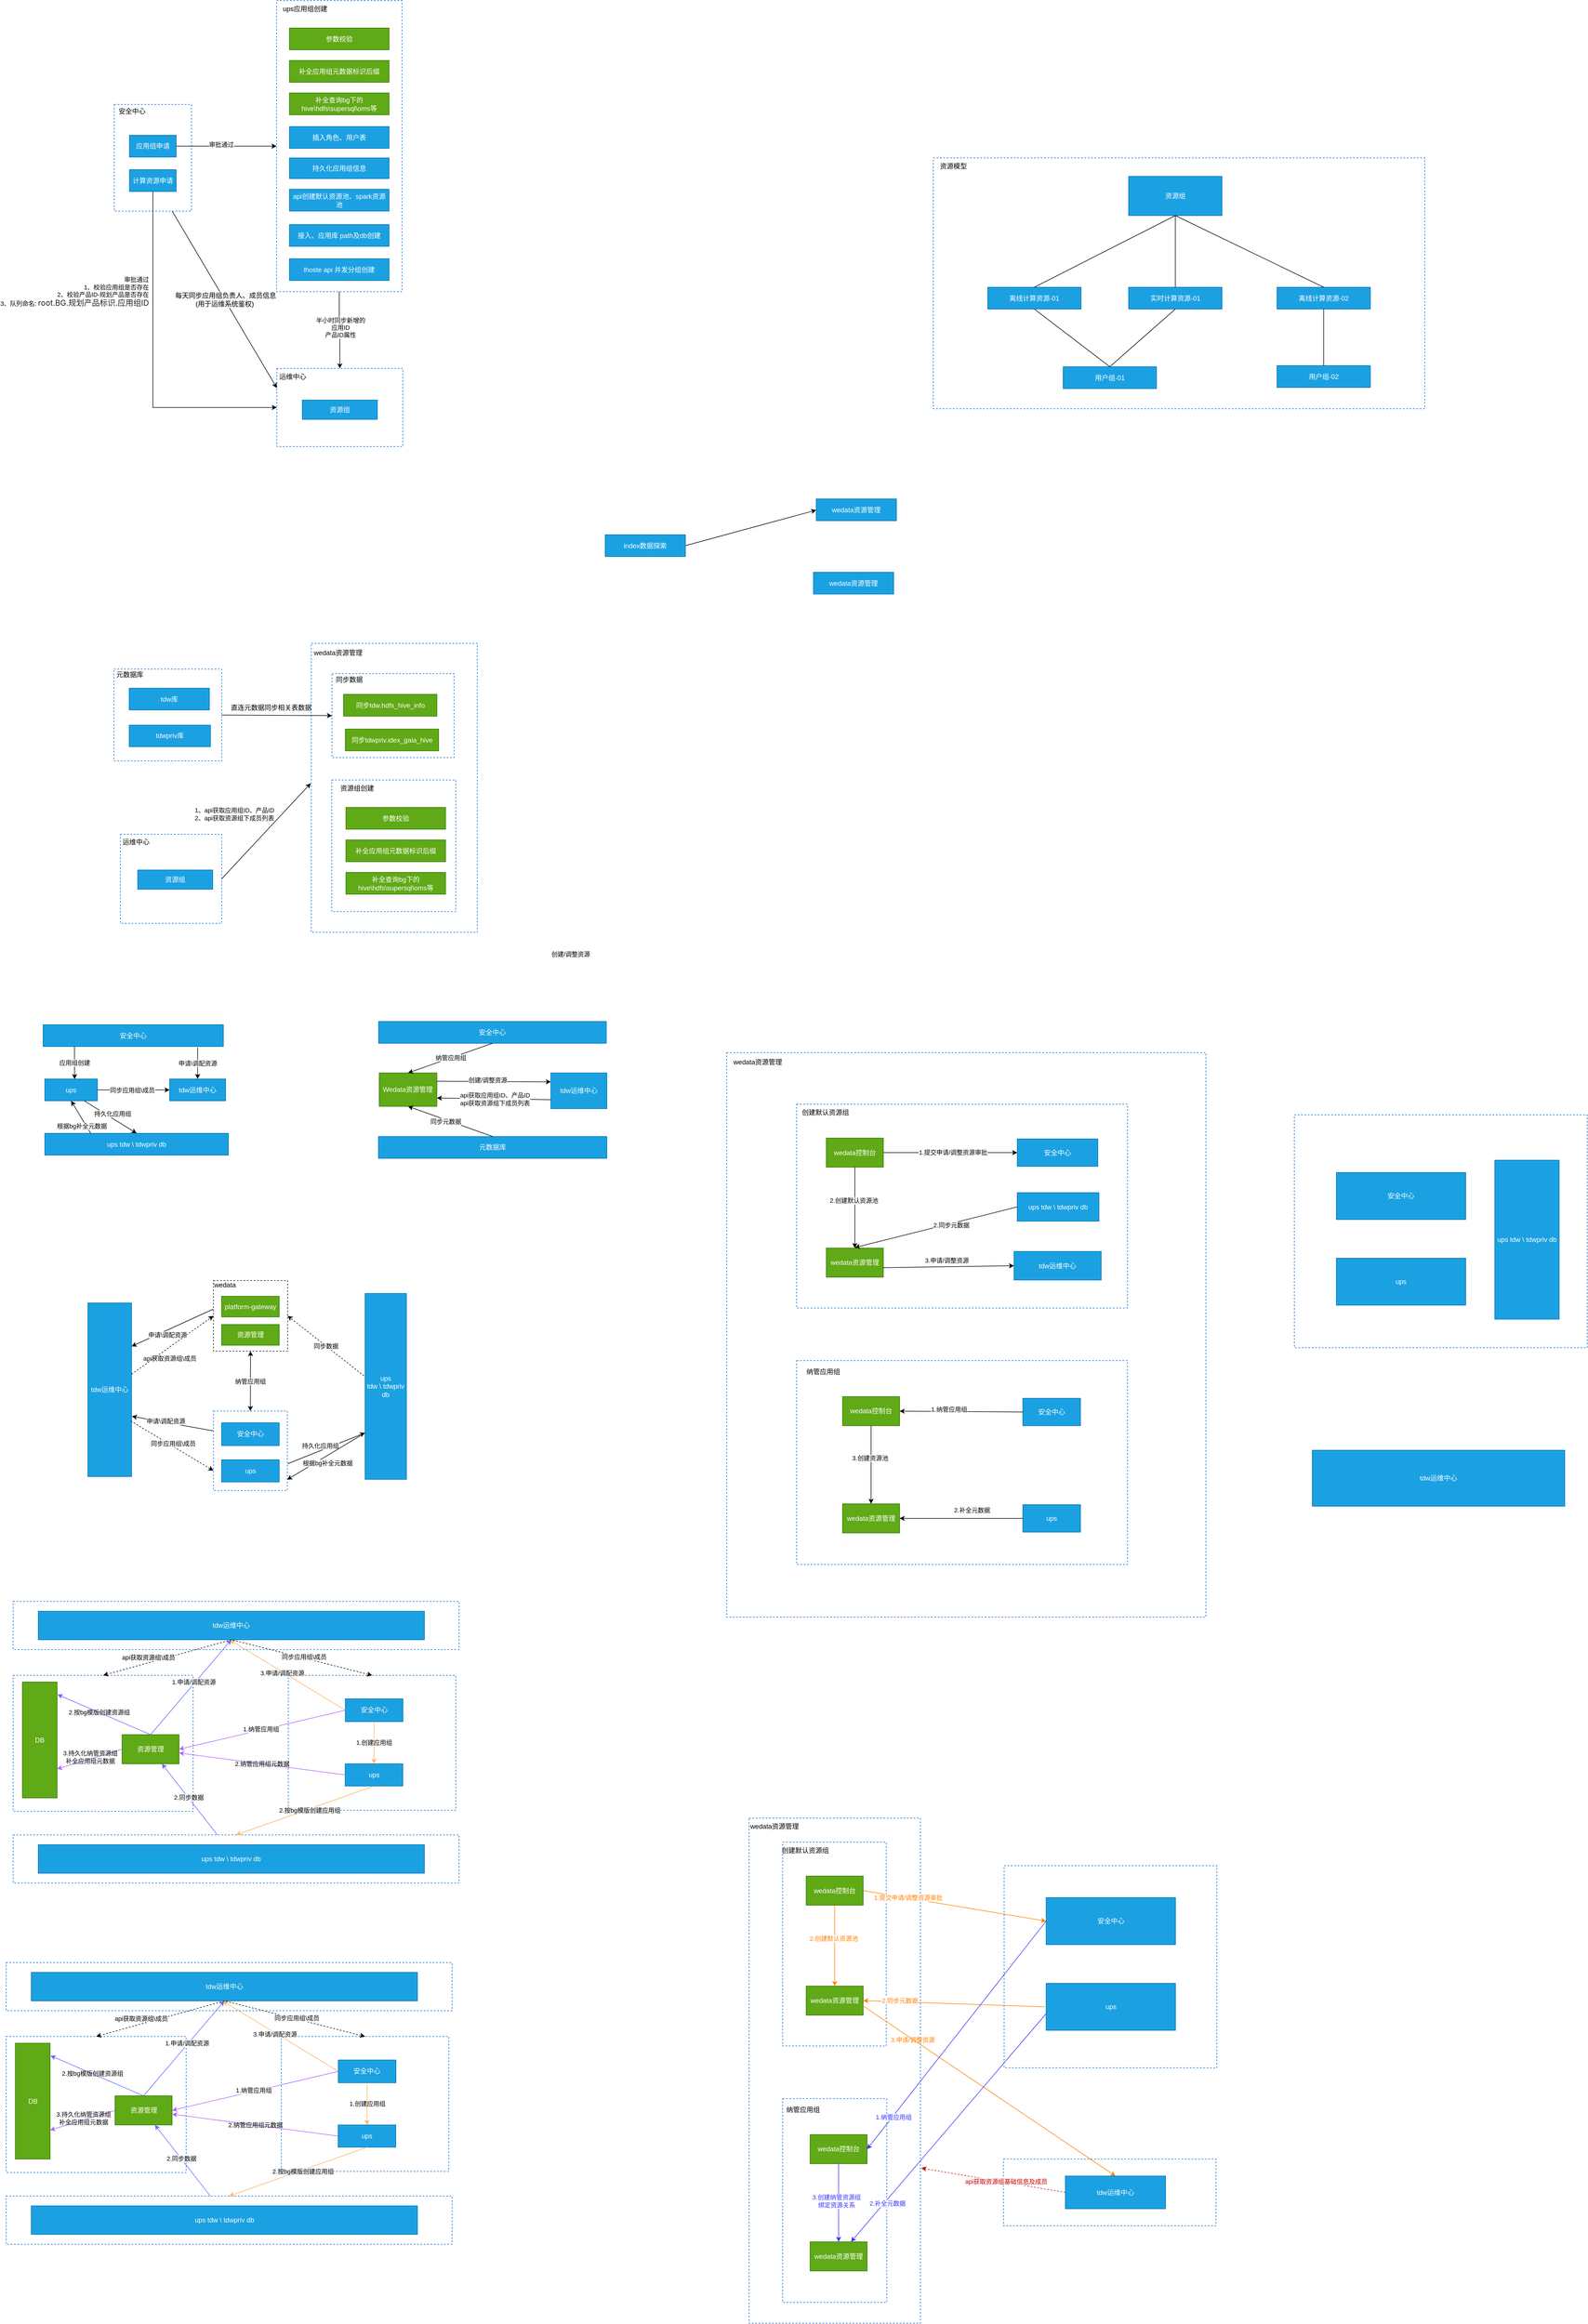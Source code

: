 <mxfile version="20.2.8" type="github">
  <diagram id="NfunrRq4cAARCLg332PT" name="第 1 页">
    <mxGraphModel dx="4666" dy="-8477" grid="0" gridSize="10" guides="1" tooltips="1" connect="1" arrows="1" fold="1" page="1" pageScale="1" pageWidth="3300" pageHeight="4681" math="0" shadow="0">
      <root>
        <mxCell id="0" />
        <mxCell id="1" parent="0" />
        <mxCell id="GG6Al1zUWWnjfLum0q8_-376" value="" style="rounded=0;whiteSpace=wrap;html=1;dashed=1;strokeColor=#0066CC;fillColor=none;" vertex="1" parent="1">
          <mxGeometry x="-1279.59" y="13400" width="379.59" height="119" as="geometry" />
        </mxCell>
        <mxCell id="GG6Al1zUWWnjfLum0q8_-323" value="" style="rounded=0;whiteSpace=wrap;html=1;dashed=1;strokeColor=#0066CC;fillColor=none;" vertex="1" parent="1">
          <mxGeometry x="-1734" y="12791" width="306" height="902" as="geometry" />
        </mxCell>
        <mxCell id="GG6Al1zUWWnjfLum0q8_-321" value="" style="rounded=0;whiteSpace=wrap;html=1;dashed=1;strokeColor=#0066CC;fillColor=none;" vertex="1" parent="1">
          <mxGeometry x="-1674" y="12834" width="185" height="364" as="geometry" />
        </mxCell>
        <mxCell id="GG6Al1zUWWnjfLum0q8_-1" value="" style="rounded=0;whiteSpace=wrap;html=1;dashed=1;strokeColor=#0066CC;" vertex="1" parent="1">
          <mxGeometry x="-2868" y="9730.5" width="138" height="190.5" as="geometry" />
        </mxCell>
        <mxCell id="GG6Al1zUWWnjfLum0q8_-2" value="安全中心" style="text;html=1;strokeColor=none;fillColor=none;align=center;verticalAlign=middle;whiteSpace=wrap;rounded=0;" vertex="1" parent="1">
          <mxGeometry x="-2888" y="9727.5" width="104" height="30" as="geometry" />
        </mxCell>
        <mxCell id="GG6Al1zUWWnjfLum0q8_-3" style="edgeStyle=orthogonalEdgeStyle;rounded=0;orthogonalLoop=1;jettySize=auto;html=1;exitX=0.5;exitY=1;exitDx=0;exitDy=0;" edge="1" parent="1" source="GG6Al1zUWWnjfLum0q8_-5" target="GG6Al1zUWWnjfLum0q8_-7">
          <mxGeometry relative="1" as="geometry" />
        </mxCell>
        <mxCell id="GG6Al1zUWWnjfLum0q8_-4" value="半小时同步新增的&lt;br&gt;应用ID&lt;br&gt;产品ID属性" style="edgeLabel;html=1;align=center;verticalAlign=middle;resizable=0;points=[];" vertex="1" connectable="0" parent="GG6Al1zUWWnjfLum0q8_-3">
          <mxGeometry x="-0.072" y="2" relative="1" as="geometry">
            <mxPoint as="offset" />
          </mxGeometry>
        </mxCell>
        <mxCell id="GG6Al1zUWWnjfLum0q8_-5" value="" style="rounded=0;whiteSpace=wrap;html=1;dashed=1;strokeColor=#0066CC;" vertex="1" parent="1">
          <mxGeometry x="-2578" y="9545" width="224" height="520" as="geometry" />
        </mxCell>
        <mxCell id="GG6Al1zUWWnjfLum0q8_-6" value="ups应用组创建" style="text;html=1;strokeColor=none;fillColor=none;align=center;verticalAlign=middle;whiteSpace=wrap;rounded=0;" vertex="1" parent="1">
          <mxGeometry x="-2579" y="9545" width="104" height="30" as="geometry" />
        </mxCell>
        <mxCell id="GG6Al1zUWWnjfLum0q8_-7" value="" style="rounded=0;whiteSpace=wrap;html=1;dashed=1;strokeColor=#0066CC;fillColor=none;" vertex="1" parent="1">
          <mxGeometry x="-2577.5" y="10202" width="225" height="139.44" as="geometry" />
        </mxCell>
        <mxCell id="GG6Al1zUWWnjfLum0q8_-8" value="运维中心" style="text;html=1;strokeColor=none;fillColor=none;align=center;verticalAlign=middle;whiteSpace=wrap;rounded=0;strokeWidth=2;opacity=50;" vertex="1" parent="1">
          <mxGeometry x="-2579.5" y="10202.44" width="60" height="30" as="geometry" />
        </mxCell>
        <mxCell id="GG6Al1zUWWnjfLum0q8_-9" style="edgeStyle=orthogonalEdgeStyle;rounded=0;orthogonalLoop=1;jettySize=auto;html=1;exitX=1;exitY=0.5;exitDx=0;exitDy=0;entryX=0;entryY=0.5;entryDx=0;entryDy=0;" edge="1" parent="1" source="GG6Al1zUWWnjfLum0q8_-11" target="GG6Al1zUWWnjfLum0q8_-5">
          <mxGeometry relative="1" as="geometry" />
        </mxCell>
        <mxCell id="GG6Al1zUWWnjfLum0q8_-10" value="审批通过" style="edgeLabel;html=1;align=center;verticalAlign=middle;resizable=0;points=[];" vertex="1" connectable="0" parent="GG6Al1zUWWnjfLum0q8_-9">
          <mxGeometry x="-0.106" y="3" relative="1" as="geometry">
            <mxPoint as="offset" />
          </mxGeometry>
        </mxCell>
        <mxCell id="GG6Al1zUWWnjfLum0q8_-11" value="应用组申请" style="rounded=0;whiteSpace=wrap;html=1;fillColor=#1ba1e2;fontColor=#ffffff;strokeColor=#006EAF;" vertex="1" parent="1">
          <mxGeometry x="-2840.75" y="9785.5" width="83.5" height="39" as="geometry" />
        </mxCell>
        <mxCell id="GG6Al1zUWWnjfLum0q8_-12" value="参数校验" style="rounded=0;whiteSpace=wrap;html=1;fillColor=#60a917;strokeColor=#2D7600;fontColor=#ffffff;" vertex="1" parent="1">
          <mxGeometry x="-2555" y="9594" width="178" height="39" as="geometry" />
        </mxCell>
        <mxCell id="GG6Al1zUWWnjfLum0q8_-13" value="补全应用组元数据标识后缀" style="rounded=0;whiteSpace=wrap;html=1;fillColor=#60a917;strokeColor=#2D7600;fontColor=#ffffff;" vertex="1" parent="1">
          <mxGeometry x="-2555" y="9652" width="178" height="39" as="geometry" />
        </mxCell>
        <mxCell id="GG6Al1zUWWnjfLum0q8_-14" value="补全查询bg下的 hive\hdfs\supersql\oms等" style="rounded=0;whiteSpace=wrap;html=1;fillColor=#60a917;strokeColor=#2D7600;fontColor=#ffffff;align=center;" vertex="1" parent="1">
          <mxGeometry x="-2555" y="9710" width="178" height="39" as="geometry" />
        </mxCell>
        <mxCell id="GG6Al1zUWWnjfLum0q8_-15" value="插入角色、用户表" style="rounded=0;whiteSpace=wrap;html=1;fillColor=#1ba1e2;strokeColor=#006EAF;fontColor=#ffffff;" vertex="1" parent="1">
          <mxGeometry x="-2555" y="9770" width="178" height="39" as="geometry" />
        </mxCell>
        <mxCell id="GG6Al1zUWWnjfLum0q8_-16" value="持久化应用组信息" style="rounded=0;whiteSpace=wrap;html=1;fillColor=#1ba1e2;strokeColor=#006EAF;fontColor=#ffffff;" vertex="1" parent="1">
          <mxGeometry x="-2555" y="9826" width="178" height="37" as="geometry" />
        </mxCell>
        <mxCell id="GG6Al1zUWWnjfLum0q8_-17" value="api创建默认资源池、spark资源池" style="rounded=0;whiteSpace=wrap;html=1;fillColor=#1ba1e2;strokeColor=#006EAF;fontColor=#ffffff;" vertex="1" parent="1">
          <mxGeometry x="-2555" y="9882" width="178" height="39" as="geometry" />
        </mxCell>
        <mxCell id="GG6Al1zUWWnjfLum0q8_-18" value="接入、应用库 path及db创建" style="rounded=0;whiteSpace=wrap;html=1;fillColor=#1ba1e2;strokeColor=#006EAF;fontColor=#ffffff;" vertex="1" parent="1">
          <mxGeometry x="-2555" y="9945" width="178" height="39" as="geometry" />
        </mxCell>
        <mxCell id="GG6Al1zUWWnjfLum0q8_-19" value="lhoste api 并发分组创建" style="rounded=0;whiteSpace=wrap;html=1;fillColor=#1ba1e2;strokeColor=#006EAF;fontColor=#ffffff;" vertex="1" parent="1">
          <mxGeometry x="-2555" y="10006" width="178" height="39" as="geometry" />
        </mxCell>
        <mxCell id="GG6Al1zUWWnjfLum0q8_-20" value="资源组" style="rounded=0;whiteSpace=wrap;html=1;fillColor=#1ba1e2;fontColor=#ffffff;strokeColor=#006EAF;" vertex="1" parent="1">
          <mxGeometry x="-2532" y="10258.44" width="134" height="34.5" as="geometry" />
        </mxCell>
        <mxCell id="GG6Al1zUWWnjfLum0q8_-21" style="edgeStyle=orthogonalEdgeStyle;rounded=0;orthogonalLoop=1;jettySize=auto;html=1;exitX=0.5;exitY=1;exitDx=0;exitDy=0;entryX=0;entryY=0.5;entryDx=0;entryDy=0;" edge="1" parent="1" source="GG6Al1zUWWnjfLum0q8_-23" target="GG6Al1zUWWnjfLum0q8_-7">
          <mxGeometry relative="1" as="geometry" />
        </mxCell>
        <mxCell id="GG6Al1zUWWnjfLum0q8_-22" value="&lt;span style=&quot;&quot;&gt;审批通过&lt;/span&gt;&lt;br style=&quot;&quot;&gt;&lt;span style=&quot;&quot;&gt;1、校验应用组是否存在&lt;/span&gt;&lt;br style=&quot;&quot;&gt;&lt;span style=&quot;&quot;&gt;2、校验产品ID-规划产品是否存在&lt;/span&gt;&lt;br style=&quot;&quot;&gt;&lt;span style=&quot;&quot;&gt;3、队列命名:&amp;nbsp;&lt;/span&gt;&lt;span style=&quot;color: rgb(32, 35, 40); font-family: -apple-system, &amp;quot;PingFang SC&amp;quot;, &amp;quot;Microsoft YaHei&amp;quot;, &amp;quot;Hiragino Sans GB&amp;quot;, &amp;quot;Source Han Sans SC&amp;quot;, &amp;quot;Helvetica Neue&amp;quot;, Helvetica, Arial, &amp;quot;Segoe UI&amp;quot;; font-size: 14px;&quot;&gt;root.BG.规划产品标识.应用组ID&lt;/span&gt;" style="edgeLabel;html=1;align=right;verticalAlign=middle;resizable=0;points=[];" vertex="1" connectable="0" parent="GG6Al1zUWWnjfLum0q8_-21">
          <mxGeometry x="-0.43" y="1" relative="1" as="geometry">
            <mxPoint x="-8" y="6" as="offset" />
          </mxGeometry>
        </mxCell>
        <mxCell id="GG6Al1zUWWnjfLum0q8_-23" value="计算资源申请" style="rounded=0;whiteSpace=wrap;html=1;fillColor=#1ba1e2;fontColor=#ffffff;strokeColor=#006EAF;" vertex="1" parent="1">
          <mxGeometry x="-2840.75" y="9847" width="83.5" height="39" as="geometry" />
        </mxCell>
        <mxCell id="GG6Al1zUWWnjfLum0q8_-24" value="" style="rounded=0;whiteSpace=wrap;html=1;dashed=1;strokeColor=#0066CC;fillColor=none;" vertex="1" parent="1">
          <mxGeometry x="-2516" y="10693" width="296.5" height="516" as="geometry" />
        </mxCell>
        <mxCell id="GG6Al1zUWWnjfLum0q8_-25" value="wedata资源管理" style="text;html=1;strokeColor=none;fillColor=none;align=center;verticalAlign=middle;whiteSpace=wrap;rounded=0;" vertex="1" parent="1">
          <mxGeometry x="-2520" y="10695" width="104" height="30" as="geometry" />
        </mxCell>
        <mxCell id="GG6Al1zUWWnjfLum0q8_-26" value="" style="rounded=0;whiteSpace=wrap;html=1;dashed=1;strokeColor=#0066CC;fillColor=none;" vertex="1" parent="1">
          <mxGeometry x="-2857" y="11034" width="181" height="159" as="geometry" />
        </mxCell>
        <mxCell id="GG6Al1zUWWnjfLum0q8_-27" value="运维中心" style="text;html=1;strokeColor=none;fillColor=none;align=center;verticalAlign=middle;whiteSpace=wrap;rounded=0;strokeWidth=2;opacity=50;" vertex="1" parent="1">
          <mxGeometry x="-2859" y="11033" width="60" height="30" as="geometry" />
        </mxCell>
        <mxCell id="GG6Al1zUWWnjfLum0q8_-28" value="资源组" style="rounded=0;whiteSpace=wrap;html=1;fillColor=#1ba1e2;fontColor=#ffffff;strokeColor=#006EAF;" vertex="1" parent="1">
          <mxGeometry x="-2826" y="11097.75" width="134" height="34.5" as="geometry" />
        </mxCell>
        <mxCell id="GG6Al1zUWWnjfLum0q8_-29" value="" style="rounded=0;whiteSpace=wrap;html=1;dashed=1;strokeColor=#0066CC;" vertex="1" parent="1">
          <mxGeometry x="-2868.5" y="10739" width="192.5" height="164" as="geometry" />
        </mxCell>
        <mxCell id="GG6Al1zUWWnjfLum0q8_-30" value="元数据库" style="text;html=1;strokeColor=none;fillColor=none;align=center;verticalAlign=middle;whiteSpace=wrap;rounded=0;" vertex="1" parent="1">
          <mxGeometry x="-2892" y="10734" width="104" height="30" as="geometry" />
        </mxCell>
        <mxCell id="GG6Al1zUWWnjfLum0q8_-31" value="tdw库" style="rounded=0;whiteSpace=wrap;html=1;fillColor=#1ba1e2;fontColor=#ffffff;strokeColor=#006EAF;" vertex="1" parent="1">
          <mxGeometry x="-2841.25" y="10773" width="143.25" height="39" as="geometry" />
        </mxCell>
        <mxCell id="GG6Al1zUWWnjfLum0q8_-32" value="tdwpriv库" style="rounded=0;whiteSpace=wrap;html=1;fillColor=#1ba1e2;fontColor=#ffffff;strokeColor=#006EAF;" vertex="1" parent="1">
          <mxGeometry x="-2841.25" y="10839" width="145.25" height="38.5" as="geometry" />
        </mxCell>
        <mxCell id="GG6Al1zUWWnjfLum0q8_-33" value="" style="rounded=0;whiteSpace=wrap;html=1;dashed=1;strokeColor=#0066CC;" vertex="1" parent="1">
          <mxGeometry x="-2479" y="10747" width="218" height="150" as="geometry" />
        </mxCell>
        <mxCell id="GG6Al1zUWWnjfLum0q8_-34" value="" style="rounded=0;whiteSpace=wrap;html=1;dashed=1;strokeColor=#0066CC;fillColor=none;" vertex="1" parent="1">
          <mxGeometry x="-2479.38" y="10937" width="221.5" height="235" as="geometry" />
        </mxCell>
        <mxCell id="GG6Al1zUWWnjfLum0q8_-35" value="同步tdw.hdfs_hive_info" style="rounded=0;whiteSpace=wrap;html=1;fillColor=#60a917;fontColor=#ffffff;strokeColor=#2D7600;" vertex="1" parent="1">
          <mxGeometry x="-2458.38" y="10784" width="166.75" height="39" as="geometry" />
        </mxCell>
        <mxCell id="GG6Al1zUWWnjfLum0q8_-36" value="同步tdwpriv.idex_gaia_hive" style="rounded=0;whiteSpace=wrap;html=1;fillColor=#60a917;fontColor=#ffffff;strokeColor=#2D7600;" vertex="1" parent="1">
          <mxGeometry x="-2455.25" y="10846" width="166.75" height="39" as="geometry" />
        </mxCell>
        <mxCell id="GG6Al1zUWWnjfLum0q8_-37" value="同步数据" style="text;html=1;strokeColor=none;fillColor=none;align=center;verticalAlign=middle;whiteSpace=wrap;rounded=0;" vertex="1" parent="1">
          <mxGeometry x="-2500" y="10743" width="104" height="30" as="geometry" />
        </mxCell>
        <mxCell id="GG6Al1zUWWnjfLum0q8_-38" value="参数校验" style="rounded=0;whiteSpace=wrap;html=1;fillColor=#60a917;strokeColor=#2D7600;fontColor=#ffffff;" vertex="1" parent="1">
          <mxGeometry x="-2454.13" y="10986" width="178" height="39" as="geometry" />
        </mxCell>
        <mxCell id="GG6Al1zUWWnjfLum0q8_-39" value="补全应用组元数据标识后缀" style="rounded=0;whiteSpace=wrap;html=1;fillColor=#60a917;strokeColor=#2D7600;fontColor=#ffffff;" vertex="1" parent="1">
          <mxGeometry x="-2454.13" y="11044" width="178" height="39" as="geometry" />
        </mxCell>
        <mxCell id="GG6Al1zUWWnjfLum0q8_-40" value="补全查询bg下的 hive\hdfs\supersql\oms等" style="rounded=0;whiteSpace=wrap;html=1;fillColor=#60a917;strokeColor=#2D7600;fontColor=#ffffff;align=center;" vertex="1" parent="1">
          <mxGeometry x="-2454.13" y="11102" width="178" height="39" as="geometry" />
        </mxCell>
        <mxCell id="GG6Al1zUWWnjfLum0q8_-41" value="资源组创建" style="text;html=1;strokeColor=none;fillColor=none;align=center;verticalAlign=middle;whiteSpace=wrap;rounded=0;" vertex="1" parent="1">
          <mxGeometry x="-2485.88" y="10937" width="104" height="30" as="geometry" />
        </mxCell>
        <mxCell id="GG6Al1zUWWnjfLum0q8_-42" value="&lt;span style=&quot;font-size: 12px; background-color: rgb(248, 249, 250);&quot;&gt;&amp;nbsp;每天同步应用组负责人、成员信息&lt;/span&gt;&lt;br style=&quot;font-size: 12px; background-color: rgb(248, 249, 250);&quot;&gt;&lt;span style=&quot;font-size: 12px; background-color: rgb(248, 249, 250);&quot;&gt;(用于运维系统鉴权)&lt;/span&gt;" style="endArrow=classic;html=1;rounded=0;exitX=0.75;exitY=1;exitDx=0;exitDy=0;entryX=0;entryY=0.25;entryDx=0;entryDy=0;" edge="1" parent="1" source="GG6Al1zUWWnjfLum0q8_-1" target="GG6Al1zUWWnjfLum0q8_-7">
          <mxGeometry width="50" height="50" relative="1" as="geometry">
            <mxPoint x="-2533" y="10279" as="sourcePoint" />
            <mxPoint x="-2483" y="10229" as="targetPoint" />
          </mxGeometry>
        </mxCell>
        <mxCell id="GG6Al1zUWWnjfLum0q8_-43" value="" style="endArrow=classic;html=1;rounded=0;entryX=0;entryY=0.5;entryDx=0;entryDy=0;exitX=1;exitY=0.5;exitDx=0;exitDy=0;" edge="1" parent="1" source="GG6Al1zUWWnjfLum0q8_-29" target="GG6Al1zUWWnjfLum0q8_-33">
          <mxGeometry width="50" height="50" relative="1" as="geometry">
            <mxPoint x="-2667" y="10817" as="sourcePoint" />
            <mxPoint x="-2572.5" y="10829" as="targetPoint" />
          </mxGeometry>
        </mxCell>
        <mxCell id="GG6Al1zUWWnjfLum0q8_-44" value="直连元数据同步相关表数据" style="text;html=1;align=center;verticalAlign=middle;resizable=0;points=[];autosize=1;strokeColor=none;fillColor=none;" vertex="1" parent="1">
          <mxGeometry x="-2669" y="10795" width="162" height="26" as="geometry" />
        </mxCell>
        <mxCell id="GG6Al1zUWWnjfLum0q8_-45" value="" style="endArrow=classic;html=1;rounded=0;exitX=1;exitY=0.5;exitDx=0;exitDy=0;" edge="1" parent="1" source="GG6Al1zUWWnjfLum0q8_-26">
          <mxGeometry width="50" height="50" relative="1" as="geometry">
            <mxPoint x="-2527" y="10889" as="sourcePoint" />
            <mxPoint x="-2517" y="10943" as="targetPoint" />
          </mxGeometry>
        </mxCell>
        <mxCell id="GG6Al1zUWWnjfLum0q8_-46" value="&lt;div&gt;&lt;span style=&quot;font-size: 11px;&quot;&gt;1、api获取应用组ID、产品ID&lt;/span&gt;&lt;/div&gt;&lt;div&gt;&lt;span style=&quot;font-size: 11px;&quot;&gt;2、api获取资源组下成员列表&lt;/span&gt;&lt;/div&gt;" style="edgeLabel;html=1;align=left;verticalAlign=middle;resizable=0;points=[];" vertex="1" connectable="0" parent="GG6Al1zUWWnjfLum0q8_-45">
          <mxGeometry x="-0.081" y="2" relative="1" as="geometry">
            <mxPoint x="-122" y="-36" as="offset" />
          </mxGeometry>
        </mxCell>
        <mxCell id="GG6Al1zUWWnjfLum0q8_-47" value="资源组" style="rounded=0;whiteSpace=wrap;html=1;fillColor=#1ba1e2;fontColor=#ffffff;strokeColor=#006EAF;" vertex="1" parent="1">
          <mxGeometry x="-1056" y="9859" width="166.75" height="70" as="geometry" />
        </mxCell>
        <mxCell id="GG6Al1zUWWnjfLum0q8_-48" value="离线计算资源-01" style="rounded=0;whiteSpace=wrap;html=1;fillColor=#1ba1e2;fontColor=#ffffff;strokeColor=#006EAF;" vertex="1" parent="1">
          <mxGeometry x="-1307.75" y="10057" width="166.75" height="39" as="geometry" />
        </mxCell>
        <mxCell id="GG6Al1zUWWnjfLum0q8_-49" value="实时计算资源-01" style="rounded=0;whiteSpace=wrap;html=1;fillColor=#1ba1e2;fontColor=#ffffff;strokeColor=#006EAF;" vertex="1" parent="1">
          <mxGeometry x="-1056" y="10057" width="166.75" height="39" as="geometry" />
        </mxCell>
        <mxCell id="GG6Al1zUWWnjfLum0q8_-50" value="离线计算资源-02" style="rounded=0;whiteSpace=wrap;html=1;fillColor=#1ba1e2;fontColor=#ffffff;strokeColor=#006EAF;" vertex="1" parent="1">
          <mxGeometry x="-791" y="10057" width="166.75" height="39" as="geometry" />
        </mxCell>
        <mxCell id="GG6Al1zUWWnjfLum0q8_-51" value="用户组-01" style="rounded=0;whiteSpace=wrap;html=1;fillColor=#1ba1e2;fontColor=#ffffff;strokeColor=#006EAF;" vertex="1" parent="1">
          <mxGeometry x="-1173" y="10199" width="166.75" height="39" as="geometry" />
        </mxCell>
        <mxCell id="GG6Al1zUWWnjfLum0q8_-52" value="用户组-02" style="rounded=0;whiteSpace=wrap;html=1;fillColor=#1ba1e2;fontColor=#ffffff;strokeColor=#006EAF;" vertex="1" parent="1">
          <mxGeometry x="-791" y="10197" width="166.75" height="39" as="geometry" />
        </mxCell>
        <mxCell id="GG6Al1zUWWnjfLum0q8_-53" value="" style="endArrow=none;html=1;rounded=0;entryX=0.5;entryY=1;entryDx=0;entryDy=0;exitX=0.5;exitY=0;exitDx=0;exitDy=0;" edge="1" parent="1" source="GG6Al1zUWWnjfLum0q8_-48" target="GG6Al1zUWWnjfLum0q8_-47">
          <mxGeometry width="50" height="50" relative="1" as="geometry">
            <mxPoint x="-1122" y="10103" as="sourcePoint" />
            <mxPoint x="-1072" y="10053" as="targetPoint" />
          </mxGeometry>
        </mxCell>
        <mxCell id="GG6Al1zUWWnjfLum0q8_-54" value="" style="endArrow=none;html=1;rounded=0;entryX=0.5;entryY=1;entryDx=0;entryDy=0;exitX=0.5;exitY=0;exitDx=0;exitDy=0;" edge="1" parent="1" source="GG6Al1zUWWnjfLum0q8_-49" target="GG6Al1zUWWnjfLum0q8_-47">
          <mxGeometry width="50" height="50" relative="1" as="geometry">
            <mxPoint x="-1214.375" y="10067" as="sourcePoint" />
            <mxPoint x="-962.625" y="9939" as="targetPoint" />
          </mxGeometry>
        </mxCell>
        <mxCell id="GG6Al1zUWWnjfLum0q8_-55" value="" style="endArrow=none;html=1;rounded=0;entryX=0.5;entryY=1;entryDx=0;entryDy=0;exitX=0.5;exitY=0;exitDx=0;exitDy=0;" edge="1" parent="1" source="GG6Al1zUWWnjfLum0q8_-50" target="GG6Al1zUWWnjfLum0q8_-47">
          <mxGeometry width="50" height="50" relative="1" as="geometry">
            <mxPoint x="-1214.375" y="10067" as="sourcePoint" />
            <mxPoint x="-962.625" y="9939" as="targetPoint" />
          </mxGeometry>
        </mxCell>
        <mxCell id="GG6Al1zUWWnjfLum0q8_-56" value="" style="endArrow=none;html=1;rounded=0;entryX=0.5;entryY=1;entryDx=0;entryDy=0;exitX=0.5;exitY=0;exitDx=0;exitDy=0;" edge="1" parent="1" source="GG6Al1zUWWnjfLum0q8_-51" target="GG6Al1zUWWnjfLum0q8_-48">
          <mxGeometry width="50" height="50" relative="1" as="geometry">
            <mxPoint x="-1214.375" y="10067" as="sourcePoint" />
            <mxPoint x="-962.625" y="9939" as="targetPoint" />
          </mxGeometry>
        </mxCell>
        <mxCell id="GG6Al1zUWWnjfLum0q8_-57" value="" style="endArrow=none;html=1;rounded=0;entryX=0.5;entryY=1;entryDx=0;entryDy=0;exitX=0.5;exitY=0;exitDx=0;exitDy=0;" edge="1" parent="1" source="GG6Al1zUWWnjfLum0q8_-51" target="GG6Al1zUWWnjfLum0q8_-49">
          <mxGeometry width="50" height="50" relative="1" as="geometry">
            <mxPoint x="-1079.625" y="10209" as="sourcePoint" />
            <mxPoint x="-1214.375" y="10106" as="targetPoint" />
          </mxGeometry>
        </mxCell>
        <mxCell id="GG6Al1zUWWnjfLum0q8_-58" value="" style="endArrow=none;html=1;rounded=0;entryX=0.5;entryY=1;entryDx=0;entryDy=0;exitX=0.5;exitY=0;exitDx=0;exitDy=0;" edge="1" parent="1" source="GG6Al1zUWWnjfLum0q8_-52" target="GG6Al1zUWWnjfLum0q8_-50">
          <mxGeometry width="50" height="50" relative="1" as="geometry">
            <mxPoint x="-1079.625" y="10209" as="sourcePoint" />
            <mxPoint x="-962.625" y="10106" as="targetPoint" />
          </mxGeometry>
        </mxCell>
        <mxCell id="GG6Al1zUWWnjfLum0q8_-59" value="" style="rounded=0;whiteSpace=wrap;html=1;dashed=1;strokeColor=#0066CC;fillColor=none;" vertex="1" parent="1">
          <mxGeometry x="-1405" y="9826" width="878" height="448" as="geometry" />
        </mxCell>
        <mxCell id="GG6Al1zUWWnjfLum0q8_-60" value="资源模型" style="text;html=1;strokeColor=none;fillColor=none;align=center;verticalAlign=middle;whiteSpace=wrap;rounded=0;" vertex="1" parent="1">
          <mxGeometry x="-1421" y="9826" width="104" height="30" as="geometry" />
        </mxCell>
        <mxCell id="GG6Al1zUWWnjfLum0q8_-61" value="index数据探索" style="rounded=0;whiteSpace=wrap;html=1;fillColor=#1ba1e2;fontColor=#ffffff;strokeColor=#006EAF;" vertex="1" parent="1">
          <mxGeometry x="-1991" y="10499" width="143.25" height="39" as="geometry" />
        </mxCell>
        <mxCell id="GG6Al1zUWWnjfLum0q8_-62" value="wedata资源管理" style="rounded=0;whiteSpace=wrap;html=1;fillColor=#1ba1e2;fontColor=#ffffff;strokeColor=#006EAF;" vertex="1" parent="1">
          <mxGeometry x="-1614" y="10435" width="143.25" height="39" as="geometry" />
        </mxCell>
        <mxCell id="GG6Al1zUWWnjfLum0q8_-63" value="" style="endArrow=classic;html=1;rounded=0;exitX=1;exitY=0.5;exitDx=0;exitDy=0;" edge="1" parent="1" source="GG6Al1zUWWnjfLum0q8_-61">
          <mxGeometry width="50" height="50" relative="1" as="geometry">
            <mxPoint x="-1664" y="10505" as="sourcePoint" />
            <mxPoint x="-1614" y="10455" as="targetPoint" />
          </mxGeometry>
        </mxCell>
        <mxCell id="GG6Al1zUWWnjfLum0q8_-64" value="wedata资源管理" style="rounded=0;whiteSpace=wrap;html=1;fillColor=#1ba1e2;fontColor=#ffffff;strokeColor=#006EAF;" vertex="1" parent="1">
          <mxGeometry x="-1619" y="10566" width="143.25" height="39" as="geometry" />
        </mxCell>
        <mxCell id="GG6Al1zUWWnjfLum0q8_-69" value="ups tdw \ tdwpriv db" style="rounded=0;whiteSpace=wrap;html=1;fillColor=#1ba1e2;fontColor=#ffffff;strokeColor=#006EAF;" vertex="1" parent="1">
          <mxGeometry x="-2992" y="11568" width="328" height="39" as="geometry" />
        </mxCell>
        <mxCell id="GG6Al1zUWWnjfLum0q8_-72" value="tdw运维中心" style="rounded=0;whiteSpace=wrap;html=1;fillColor=#1ba1e2;fontColor=#ffffff;strokeColor=#006EAF;" vertex="1" parent="1">
          <mxGeometry x="-2769" y="11471" width="100" height="39" as="geometry" />
        </mxCell>
        <mxCell id="GG6Al1zUWWnjfLum0q8_-73" value="ups" style="rounded=0;whiteSpace=wrap;html=1;fillColor=#1ba1e2;fontColor=#ffffff;strokeColor=#006EAF;" vertex="1" parent="1">
          <mxGeometry x="-2992" y="11471" width="94" height="39" as="geometry" />
        </mxCell>
        <mxCell id="GG6Al1zUWWnjfLum0q8_-74" value="安全中心" style="rounded=0;whiteSpace=wrap;html=1;fillColor=#1ba1e2;fontColor=#ffffff;strokeColor=#006EAF;" vertex="1" parent="1">
          <mxGeometry x="-2995" y="11374" width="322" height="39" as="geometry" />
        </mxCell>
        <mxCell id="GG6Al1zUWWnjfLum0q8_-78" value="" style="endArrow=classic;html=1;rounded=0;exitX=0.25;exitY=1;exitDx=0;exitDy=0;entryX=0.566;entryY=0.006;entryDx=0;entryDy=0;entryPerimeter=0;" edge="1" parent="1" target="GG6Al1zUWWnjfLum0q8_-73">
          <mxGeometry width="50" height="50" relative="1" as="geometry">
            <mxPoint x="-2939.0" y="11413" as="sourcePoint" />
            <mxPoint x="-2936.036" y="11471.975" as="targetPoint" />
          </mxGeometry>
        </mxCell>
        <mxCell id="GG6Al1zUWWnjfLum0q8_-86" value="应用组创建" style="edgeLabel;html=1;align=center;verticalAlign=middle;resizable=0;points=[];" vertex="1" connectable="0" parent="GG6Al1zUWWnjfLum0q8_-78">
          <mxGeometry x="-0.272" relative="1" as="geometry">
            <mxPoint y="8" as="offset" />
          </mxGeometry>
        </mxCell>
        <mxCell id="GG6Al1zUWWnjfLum0q8_-79" value="申请\调配资源" style="endArrow=classic;html=1;rounded=0;" edge="1" parent="1" target="GG6Al1zUWWnjfLum0q8_-72">
          <mxGeometry width="50" height="50" relative="1" as="geometry">
            <mxPoint x="-2719" y="11415" as="sourcePoint" />
            <mxPoint x="-2928.796" y="11481.234" as="targetPoint" />
          </mxGeometry>
        </mxCell>
        <mxCell id="GG6Al1zUWWnjfLum0q8_-82" value="" style="endArrow=classic;html=1;rounded=0;exitX=0.75;exitY=1;exitDx=0;exitDy=0;entryX=0.5;entryY=0;entryDx=0;entryDy=0;" edge="1" parent="1" source="GG6Al1zUWWnjfLum0q8_-73" target="GG6Al1zUWWnjfLum0q8_-69">
          <mxGeometry width="50" height="50" relative="1" as="geometry">
            <mxPoint x="-2812" y="11482" as="sourcePoint" />
            <mxPoint x="-2880" y="11550" as="targetPoint" />
          </mxGeometry>
        </mxCell>
        <mxCell id="GG6Al1zUWWnjfLum0q8_-85" value="持久化应用组" style="edgeLabel;html=1;align=center;verticalAlign=middle;resizable=0;points=[];" vertex="1" connectable="0" parent="GG6Al1zUWWnjfLum0q8_-82">
          <mxGeometry x="-0.497" y="-1" relative="1" as="geometry">
            <mxPoint x="27" y="7" as="offset" />
          </mxGeometry>
        </mxCell>
        <mxCell id="GG6Al1zUWWnjfLum0q8_-87" value="" style="endArrow=classic;html=1;rounded=0;exitX=1;exitY=0.5;exitDx=0;exitDy=0;entryX=0;entryY=0.5;entryDx=0;entryDy=0;" edge="1" parent="1" source="GG6Al1zUWWnjfLum0q8_-73" target="GG6Al1zUWWnjfLum0q8_-72">
          <mxGeometry width="50" height="50" relative="1" as="geometry">
            <mxPoint x="-2741" y="11632" as="sourcePoint" />
            <mxPoint x="-2691" y="11582" as="targetPoint" />
          </mxGeometry>
        </mxCell>
        <mxCell id="GG6Al1zUWWnjfLum0q8_-88" value="同步应用组\成员" style="edgeLabel;html=1;align=center;verticalAlign=middle;resizable=0;points=[];labelPosition=center;verticalLabelPosition=middle;" vertex="1" connectable="0" parent="GG6Al1zUWWnjfLum0q8_-87">
          <mxGeometry x="0.057" y="1" relative="1" as="geometry">
            <mxPoint x="-6" y="1" as="offset" />
          </mxGeometry>
        </mxCell>
        <mxCell id="GG6Al1zUWWnjfLum0q8_-93" value="tdw运维中心" style="rounded=0;whiteSpace=wrap;html=1;fillColor=#1ba1e2;fontColor=#ffffff;strokeColor=#006EAF;" vertex="1" parent="1">
          <mxGeometry x="-2088" y="11460.13" width="100" height="63.87" as="geometry" />
        </mxCell>
        <mxCell id="GG6Al1zUWWnjfLum0q8_-94" value="Wedata资源管理" style="rounded=0;whiteSpace=wrap;html=1;fillColor=#60a917;fontColor=#ffffff;strokeColor=#2D7600;" vertex="1" parent="1">
          <mxGeometry x="-2394.63" y="11460.13" width="103" height="59.75" as="geometry" />
        </mxCell>
        <mxCell id="GG6Al1zUWWnjfLum0q8_-108" value="" style="endArrow=classic;html=1;rounded=0;entryX=0;entryY=0.25;entryDx=0;entryDy=0;" edge="1" parent="1" target="GG6Al1zUWWnjfLum0q8_-93">
          <mxGeometry width="50" height="50" relative="1" as="geometry">
            <mxPoint x="-2292" y="11475" as="sourcePoint" />
            <mxPoint x="-2127.13" y="11486.75" as="targetPoint" />
            <Array as="points" />
          </mxGeometry>
        </mxCell>
        <mxCell id="GG6Al1zUWWnjfLum0q8_-109" value="创建/调整资源" style="edgeLabel;html=1;align=center;verticalAlign=middle;resizable=0;points=[];" vertex="1" connectable="0" parent="GG6Al1zUWWnjfLum0q8_-108">
          <mxGeometry x="-0.166" y="-1" relative="1" as="geometry">
            <mxPoint x="154" y="-229" as="offset" />
          </mxGeometry>
        </mxCell>
        <mxCell id="GG6Al1zUWWnjfLum0q8_-121" value="创建/调整资源" style="edgeLabel;html=1;align=center;verticalAlign=middle;resizable=0;points=[];" vertex="1" connectable="0" parent="GG6Al1zUWWnjfLum0q8_-108">
          <mxGeometry x="-0.398" relative="1" as="geometry">
            <mxPoint x="29" y="-3" as="offset" />
          </mxGeometry>
        </mxCell>
        <mxCell id="GG6Al1zUWWnjfLum0q8_-110" value="安全中心" style="rounded=0;whiteSpace=wrap;html=1;fillColor=#1ba1e2;fontColor=#ffffff;strokeColor=#006EAF;" vertex="1" parent="1">
          <mxGeometry x="-2395.75" y="11368.25" width="406.75" height="39" as="geometry" />
        </mxCell>
        <mxCell id="GG6Al1zUWWnjfLum0q8_-111" value="" style="endArrow=classic;html=1;rounded=0;entryX=0.5;entryY=0;entryDx=0;entryDy=0;exitX=0.5;exitY=1;exitDx=0;exitDy=0;" edge="1" parent="1" source="GG6Al1zUWWnjfLum0q8_-110" target="GG6Al1zUWWnjfLum0q8_-94">
          <mxGeometry width="50" height="50" relative="1" as="geometry">
            <mxPoint x="-2410.25" y="11512.25" as="sourcePoint" />
            <mxPoint x="-2360.25" y="11462.25" as="targetPoint" />
          </mxGeometry>
        </mxCell>
        <mxCell id="GG6Al1zUWWnjfLum0q8_-112" value="纳管应用组" style="edgeLabel;html=1;align=center;verticalAlign=middle;resizable=0;points=[];" vertex="1" connectable="0" parent="GG6Al1zUWWnjfLum0q8_-111">
          <mxGeometry x="-0.014" y="-1" relative="1" as="geometry">
            <mxPoint as="offset" />
          </mxGeometry>
        </mxCell>
        <mxCell id="GG6Al1zUWWnjfLum0q8_-114" value="元数据库" style="rounded=0;whiteSpace=wrap;html=1;fillColor=#1ba1e2;fontColor=#ffffff;strokeColor=#006EAF;" vertex="1" parent="1">
          <mxGeometry x="-2396" y="11573.75" width="408" height="39" as="geometry" />
        </mxCell>
        <mxCell id="GG6Al1zUWWnjfLum0q8_-115" value="" style="endArrow=classic;html=1;rounded=0;entryX=0.5;entryY=1;entryDx=0;entryDy=0;exitX=0.5;exitY=0;exitDx=0;exitDy=0;" edge="1" parent="1" source="GG6Al1zUWWnjfLum0q8_-114" target="GG6Al1zUWWnjfLum0q8_-94">
          <mxGeometry width="50" height="50" relative="1" as="geometry">
            <mxPoint x="-2131.25" y="11537.25" as="sourcePoint" />
            <mxPoint x="-2361.25" y="11643.25" as="targetPoint" />
          </mxGeometry>
        </mxCell>
        <mxCell id="GG6Al1zUWWnjfLum0q8_-116" value="同步元数据" style="edgeLabel;html=1;align=center;verticalAlign=middle;resizable=0;points=[];" vertex="1" connectable="0" parent="GG6Al1zUWWnjfLum0q8_-115">
          <mxGeometry x="0.238" y="3" relative="1" as="geometry">
            <mxPoint x="10" y="4" as="offset" />
          </mxGeometry>
        </mxCell>
        <mxCell id="GG6Al1zUWWnjfLum0q8_-117" value="" style="endArrow=classic;html=1;rounded=0;entryX=0.5;entryY=1;entryDx=0;entryDy=0;exitX=0.25;exitY=0;exitDx=0;exitDy=0;" edge="1" parent="1" source="GG6Al1zUWWnjfLum0q8_-69" target="GG6Al1zUWWnjfLum0q8_-73">
          <mxGeometry width="50" height="50" relative="1" as="geometry">
            <mxPoint x="-2949" y="11587" as="sourcePoint" />
            <mxPoint x="-2747" y="11560" as="targetPoint" />
          </mxGeometry>
        </mxCell>
        <mxCell id="GG6Al1zUWWnjfLum0q8_-118" value="根据bg补全元数据" style="edgeLabel;html=1;align=center;verticalAlign=middle;resizable=0;points=[];" vertex="1" connectable="0" parent="GG6Al1zUWWnjfLum0q8_-117">
          <mxGeometry x="-0.316" y="2" relative="1" as="geometry">
            <mxPoint x="-3" y="5" as="offset" />
          </mxGeometry>
        </mxCell>
        <mxCell id="GG6Al1zUWWnjfLum0q8_-122" value="" style="endArrow=classic;html=1;rounded=0;exitX=0;exitY=0.75;exitDx=0;exitDy=0;entryX=1;entryY=0.75;entryDx=0;entryDy=0;" edge="1" parent="1" source="GG6Al1zUWWnjfLum0q8_-93" target="GG6Al1zUWWnjfLum0q8_-94">
          <mxGeometry width="50" height="50" relative="1" as="geometry">
            <mxPoint x="-2410" y="11489" as="sourcePoint" />
            <mxPoint x="-2360" y="11439" as="targetPoint" />
          </mxGeometry>
        </mxCell>
        <mxCell id="GG6Al1zUWWnjfLum0q8_-124" value="&lt;div&gt;&lt;span style=&quot;font-size: 11px;&quot;&gt;api获取应用组ID、产品ID&lt;/span&gt;&lt;/div&gt;&lt;div&gt;&lt;span style=&quot;font-size: 11px;&quot;&gt;api获取资源组下成员列表&lt;/span&gt;&lt;/div&gt;" style="edgeLabel;html=1;align=left;verticalAlign=middle;resizable=0;points=[];" vertex="1" connectable="0" parent="1">
          <mxGeometry x="-2252.0" y="11506.998" as="geometry" />
        </mxCell>
        <mxCell id="GG6Al1zUWWnjfLum0q8_-125" value="tdw运维中心" style="rounded=0;whiteSpace=wrap;html=1;fillColor=#1ba1e2;fontColor=#ffffff;strokeColor=#006EAF;" vertex="1" parent="1">
          <mxGeometry x="-2915" y="11871" width="78" height="310" as="geometry" />
        </mxCell>
        <mxCell id="GG6Al1zUWWnjfLum0q8_-129" value="" style="rounded=0;whiteSpace=wrap;html=1;dashed=1;strokeColor=#0066CC;fillColor=none;" vertex="1" parent="1">
          <mxGeometry x="-2690.75" y="12064" width="132" height="142" as="geometry" />
        </mxCell>
        <mxCell id="GG6Al1zUWWnjfLum0q8_-130" value="ups &lt;br&gt;tdw \ tdwpriv db" style="rounded=0;whiteSpace=wrap;html=1;fillColor=#1ba1e2;fontColor=#ffffff;strokeColor=#006EAF;" vertex="1" parent="1">
          <mxGeometry x="-2419.88" y="11854" width="73.88" height="332" as="geometry" />
        </mxCell>
        <mxCell id="GG6Al1zUWWnjfLum0q8_-134" value="" style="endArrow=classic;html=1;rounded=0;exitX=0;exitY=0.25;exitDx=0;exitDy=0;entryX=1.007;entryY=0.653;entryDx=0;entryDy=0;entryPerimeter=0;" edge="1" parent="1" source="GG6Al1zUWWnjfLum0q8_-129" target="GG6Al1zUWWnjfLum0q8_-125">
          <mxGeometry width="50" height="50" relative="1" as="geometry">
            <mxPoint x="-2629" y="11922" as="sourcePoint" />
            <mxPoint x="-2836" y="12076" as="targetPoint" />
          </mxGeometry>
        </mxCell>
        <mxCell id="GG6Al1zUWWnjfLum0q8_-135" value="申请\调配资源" style="edgeLabel;html=1;align=center;verticalAlign=middle;resizable=0;points=[];" vertex="1" connectable="0" parent="GG6Al1zUWWnjfLum0q8_-134">
          <mxGeometry x="0.178" y="-2" relative="1" as="geometry">
            <mxPoint as="offset" />
          </mxGeometry>
        </mxCell>
        <mxCell id="GG6Al1zUWWnjfLum0q8_-136" value="" style="endArrow=classic;html=1;rounded=0;entryX=0;entryY=0.75;entryDx=0;entryDy=0;exitX=0.982;exitY=0.68;exitDx=0;exitDy=0;exitPerimeter=0;dashed=1;" edge="1" parent="1" source="GG6Al1zUWWnjfLum0q8_-125" target="GG6Al1zUWWnjfLum0q8_-129">
          <mxGeometry width="50" height="50" relative="1" as="geometry">
            <mxPoint x="-2835" y="12018" as="sourcePoint" />
            <mxPoint x="-2542" y="11960" as="targetPoint" />
          </mxGeometry>
        </mxCell>
        <mxCell id="GG6Al1zUWWnjfLum0q8_-137" value="同步应用组\成员" style="edgeLabel;html=1;align=center;verticalAlign=middle;resizable=0;points=[];" vertex="1" connectable="0" parent="GG6Al1zUWWnjfLum0q8_-136">
          <mxGeometry x="-0.326" y="2" relative="1" as="geometry">
            <mxPoint x="24" y="12" as="offset" />
          </mxGeometry>
        </mxCell>
        <mxCell id="GG6Al1zUWWnjfLum0q8_-140" value="" style="endArrow=classic;html=1;rounded=0;entryX=0;entryY=0.75;entryDx=0;entryDy=0;" edge="1" parent="1" target="GG6Al1zUWWnjfLum0q8_-130">
          <mxGeometry width="50" height="50" relative="1" as="geometry">
            <mxPoint x="-2558" y="12158" as="sourcePoint" />
            <mxPoint x="-2443" y="12095" as="targetPoint" />
          </mxGeometry>
        </mxCell>
        <mxCell id="GG6Al1zUWWnjfLum0q8_-142" value="持久化应用组" style="edgeLabel;html=1;align=center;verticalAlign=middle;resizable=0;points=[];" vertex="1" connectable="0" parent="GG6Al1zUWWnjfLum0q8_-140">
          <mxGeometry x="0.078" y="-1" relative="1" as="geometry">
            <mxPoint x="-17" y="-4" as="offset" />
          </mxGeometry>
        </mxCell>
        <mxCell id="GG6Al1zUWWnjfLum0q8_-141" value="" style="endArrow=classic;html=1;rounded=0;entryX=0.997;entryY=0.863;entryDx=0;entryDy=0;exitX=0;exitY=0.75;exitDx=0;exitDy=0;entryPerimeter=0;" edge="1" parent="1" source="GG6Al1zUWWnjfLum0q8_-130" target="GG6Al1zUWWnjfLum0q8_-129">
          <mxGeometry width="50" height="50" relative="1" as="geometry">
            <mxPoint x="-2558.88" y="12225" as="sourcePoint" />
            <mxPoint x="-2442.88" y="12225" as="targetPoint" />
          </mxGeometry>
        </mxCell>
        <mxCell id="GG6Al1zUWWnjfLum0q8_-143" value="根据bg补全元数据" style="edgeLabel;html=1;align=center;verticalAlign=middle;resizable=0;points=[];" vertex="1" connectable="0" parent="GG6Al1zUWWnjfLum0q8_-141">
          <mxGeometry x="0.126" y="-3" relative="1" as="geometry">
            <mxPoint x="13" y="9" as="offset" />
          </mxGeometry>
        </mxCell>
        <mxCell id="GG6Al1zUWWnjfLum0q8_-150" value="" style="rounded=0;whiteSpace=wrap;html=1;dashed=1;strokeColor=default;fillColor=none;" vertex="1" parent="1">
          <mxGeometry x="-2690.75" y="11831" width="132.5" height="126" as="geometry" />
        </mxCell>
        <mxCell id="GG6Al1zUWWnjfLum0q8_-151" value="同步数据" style="endArrow=classic;html=1;rounded=0;entryX=1;entryY=0.5;entryDx=0;entryDy=0;dashed=1;" edge="1" parent="1" target="GG6Al1zUWWnjfLum0q8_-150">
          <mxGeometry width="50" height="50" relative="1" as="geometry">
            <mxPoint x="-2422" y="12001" as="sourcePoint" />
            <mxPoint x="-2544" y="11872" as="targetPoint" />
          </mxGeometry>
        </mxCell>
        <mxCell id="GG6Al1zUWWnjfLum0q8_-152" value="" style="endArrow=classic;html=1;rounded=0;entryX=1;entryY=0.25;entryDx=0;entryDy=0;" edge="1" parent="1" target="GG6Al1zUWWnjfLum0q8_-125">
          <mxGeometry width="50" height="50" relative="1" as="geometry">
            <mxPoint x="-2691" y="11882" as="sourcePoint" />
            <mxPoint x="-2544" y="11807" as="targetPoint" />
          </mxGeometry>
        </mxCell>
        <mxCell id="GG6Al1zUWWnjfLum0q8_-153" value="" style="endArrow=classic;html=1;rounded=0;entryX=0;entryY=0.5;entryDx=0;entryDy=0;dashed=1;" edge="1" parent="1" source="GG6Al1zUWWnjfLum0q8_-125" target="GG6Al1zUWWnjfLum0q8_-150">
          <mxGeometry width="50" height="50" relative="1" as="geometry">
            <mxPoint x="-2594" y="11857" as="sourcePoint" />
            <mxPoint x="-2544" y="11807" as="targetPoint" />
          </mxGeometry>
        </mxCell>
        <mxCell id="GG6Al1zUWWnjfLum0q8_-154" value="&lt;span style=&quot;font-size: 11px; background-color: rgb(255, 255, 255);&quot;&gt;申请\调配资源&lt;/span&gt;" style="text;html=1;align=center;verticalAlign=middle;resizable=0;points=[];autosize=1;strokeColor=none;fillColor=none;" vertex="1" parent="1">
          <mxGeometry x="-2820" y="11915" width="93" height="26" as="geometry" />
        </mxCell>
        <mxCell id="GG6Al1zUWWnjfLum0q8_-155" value="&lt;div style=&quot;font-size: 11px; text-align: left;&quot;&gt;api获取资源组\成员&lt;br&gt;&lt;/div&gt;" style="text;html=1;align=center;verticalAlign=middle;resizable=0;points=[];autosize=1;strokeColor=none;fillColor=none;" vertex="1" parent="1">
          <mxGeometry x="-2829.13" y="11957" width="121" height="26" as="geometry" />
        </mxCell>
        <mxCell id="GG6Al1zUWWnjfLum0q8_-156" value="wedata" style="text;html=1;strokeColor=none;fillColor=none;align=center;verticalAlign=middle;whiteSpace=wrap;rounded=0;" vertex="1" parent="1">
          <mxGeometry x="-2722" y="11824" width="104" height="30" as="geometry" />
        </mxCell>
        <mxCell id="GG6Al1zUWWnjfLum0q8_-158" value="platform-gateway" style="rounded=0;whiteSpace=wrap;html=1;fillColor=#60a917;fontColor=#ffffff;strokeColor=#2D7600;" vertex="1" parent="1">
          <mxGeometry x="-2676.25" y="11859" width="103" height="37" as="geometry" />
        </mxCell>
        <mxCell id="GG6Al1zUWWnjfLum0q8_-162" value="安全中心" style="rounded=0;whiteSpace=wrap;html=1;fillColor=#1ba1e2;fontColor=#ffffff;strokeColor=#006EAF;" vertex="1" parent="1">
          <mxGeometry x="-2676.25" y="12085" width="103" height="40.75" as="geometry" />
        </mxCell>
        <mxCell id="GG6Al1zUWWnjfLum0q8_-164" value="ups" style="rounded=0;whiteSpace=wrap;html=1;fillColor=#1ba1e2;fontColor=#ffffff;strokeColor=#006EAF;" vertex="1" parent="1">
          <mxGeometry x="-2676.25" y="12151" width="103" height="39.75" as="geometry" />
        </mxCell>
        <mxCell id="GG6Al1zUWWnjfLum0q8_-169" value="纳管应用组" style="endArrow=classic;startArrow=classic;html=1;rounded=0;exitX=0.5;exitY=0;exitDx=0;exitDy=0;entryX=0.5;entryY=1;entryDx=0;entryDy=0;" edge="1" parent="1" source="GG6Al1zUWWnjfLum0q8_-129" target="GG6Al1zUWWnjfLum0q8_-150">
          <mxGeometry width="50" height="50" relative="1" as="geometry">
            <mxPoint x="-2530" y="12024" as="sourcePoint" />
            <mxPoint x="-2625" y="11963" as="targetPoint" />
            <Array as="points" />
          </mxGeometry>
        </mxCell>
        <mxCell id="GG6Al1zUWWnjfLum0q8_-182" value="资源管理" style="rounded=0;whiteSpace=wrap;html=1;fillColor=#60a917;fontColor=#ffffff;strokeColor=#2D7600;" vertex="1" parent="1">
          <mxGeometry x="-2676.25" y="11909.5" width="103" height="37" as="geometry" />
        </mxCell>
        <mxCell id="GG6Al1zUWWnjfLum0q8_-185" value="" style="rounded=0;whiteSpace=wrap;html=1;dashed=1;strokeColor=#0066CC;fillColor=none;" vertex="1" parent="1">
          <mxGeometry x="-3048.5" y="12536" width="321.5" height="243" as="geometry" />
        </mxCell>
        <mxCell id="GG6Al1zUWWnjfLum0q8_-186" value="" style="rounded=0;whiteSpace=wrap;html=1;dashed=1;strokeColor=#0066CC;fillColor=none;" vertex="1" parent="1">
          <mxGeometry x="-2557" y="12536" width="299.12" height="241" as="geometry" />
        </mxCell>
        <mxCell id="GG6Al1zUWWnjfLum0q8_-189" value="安全中心" style="rounded=0;whiteSpace=wrap;html=1;fillColor=#1ba1e2;fontColor=#ffffff;strokeColor=#006EAF;" vertex="1" parent="1">
          <mxGeometry x="-2455.25" y="12578" width="103" height="40.75" as="geometry" />
        </mxCell>
        <mxCell id="GG6Al1zUWWnjfLum0q8_-190" value="ups" style="rounded=0;whiteSpace=wrap;html=1;fillColor=#1ba1e2;fontColor=#ffffff;strokeColor=#006EAF;" vertex="1" parent="1">
          <mxGeometry x="-2455.5" y="12694" width="103" height="39.75" as="geometry" />
        </mxCell>
        <mxCell id="GG6Al1zUWWnjfLum0q8_-192" value="" style="rounded=0;whiteSpace=wrap;html=1;dashed=1;strokeColor=#0066CC;fillColor=none;" vertex="1" parent="1">
          <mxGeometry x="-3048.5" y="12404" width="796.5" height="86" as="geometry" />
        </mxCell>
        <mxCell id="GG6Al1zUWWnjfLum0q8_-196" value="资源管理" style="rounded=0;whiteSpace=wrap;html=1;fillColor=#60a917;fontColor=#ffffff;strokeColor=#2D7600;" vertex="1" parent="1">
          <mxGeometry x="-2854" y="12642" width="101.87" height="52" as="geometry" />
        </mxCell>
        <mxCell id="GG6Al1zUWWnjfLum0q8_-197" value="DB" style="rounded=0;whiteSpace=wrap;html=1;fillColor=#60a917;fontColor=#ffffff;strokeColor=#2D7600;" vertex="1" parent="1">
          <mxGeometry x="-3032" y="12548" width="62" height="207" as="geometry" />
        </mxCell>
        <mxCell id="GG6Al1zUWWnjfLum0q8_-199" value="" style="endArrow=classic;html=1;rounded=1;labelBackgroundColor=none;fontColor=none;exitX=0.5;exitY=0;exitDx=0;exitDy=0;entryX=0.5;entryY=1;entryDx=0;entryDy=0;strokeColor=#6666FF;" edge="1" parent="1" source="GG6Al1zUWWnjfLum0q8_-196" target="GG6Al1zUWWnjfLum0q8_-218">
          <mxGeometry width="50" height="50" relative="1" as="geometry">
            <mxPoint x="-2699" y="12590" as="sourcePoint" />
            <mxPoint x="-2649" y="12540" as="targetPoint" />
          </mxGeometry>
        </mxCell>
        <mxCell id="GG6Al1zUWWnjfLum0q8_-200" value="1.申请/调配资源" style="edgeLabel;html=1;align=center;verticalAlign=middle;resizable=0;points=[];fontColor=none;" vertex="1" connectable="0" parent="GG6Al1zUWWnjfLum0q8_-199">
          <mxGeometry x="0.093" y="2" relative="1" as="geometry">
            <mxPoint as="offset" />
          </mxGeometry>
        </mxCell>
        <mxCell id="GG6Al1zUWWnjfLum0q8_-202" value="2.按bg模版创建资源组" style="endArrow=classic;html=1;rounded=1;labelBackgroundColor=none;fontColor=none;exitX=0.5;exitY=0;exitDx=0;exitDy=0;entryX=1.013;entryY=0.108;entryDx=0;entryDy=0;entryPerimeter=0;strokeColor=#6666FF;" edge="1" parent="1" source="GG6Al1zUWWnjfLum0q8_-196" target="GG6Al1zUWWnjfLum0q8_-197">
          <mxGeometry x="0.106" width="50" height="50" relative="1" as="geometry">
            <mxPoint x="-2723" y="12590" as="sourcePoint" />
            <mxPoint x="-2673" y="12540" as="targetPoint" />
            <mxPoint as="offset" />
          </mxGeometry>
        </mxCell>
        <mxCell id="GG6Al1zUWWnjfLum0q8_-208" value="" style="endArrow=classic;html=1;rounded=1;labelBackgroundColor=none;fontColor=none;strokeColor=#6666FF;" edge="1" parent="1" source="GG6Al1zUWWnjfLum0q8_-219" target="GG6Al1zUWWnjfLum0q8_-196">
          <mxGeometry width="50" height="50" relative="1" as="geometry">
            <mxPoint x="-2849.375" y="12852" as="sourcePoint" />
            <mxPoint x="-2673" y="12668" as="targetPoint" />
          </mxGeometry>
        </mxCell>
        <mxCell id="GG6Al1zUWWnjfLum0q8_-209" value="2.同步数据" style="edgeLabel;html=1;align=center;verticalAlign=middle;resizable=0;points=[];fontColor=none;" vertex="1" connectable="0" parent="GG6Al1zUWWnjfLum0q8_-208">
          <mxGeometry x="-0.432" y="1" relative="1" as="geometry">
            <mxPoint x="-23" y="-32" as="offset" />
          </mxGeometry>
        </mxCell>
        <mxCell id="GG6Al1zUWWnjfLum0q8_-212" value="1.创建应用组" style="endArrow=classic;html=1;rounded=1;labelBackgroundColor=none;fontColor=none;exitX=0.5;exitY=1;exitDx=0;exitDy=0;strokeColor=#FFB366;" edge="1" parent="1" source="GG6Al1zUWWnjfLum0q8_-189" target="GG6Al1zUWWnjfLum0q8_-190">
          <mxGeometry width="50" height="50" relative="1" as="geometry">
            <mxPoint x="-2723" y="12645" as="sourcePoint" />
            <mxPoint x="-2673" y="12595" as="targetPoint" />
          </mxGeometry>
        </mxCell>
        <mxCell id="GG6Al1zUWWnjfLum0q8_-218" value="tdw运维中心" style="rounded=0;whiteSpace=wrap;html=1;fillColor=#1ba1e2;fontColor=#ffffff;strokeColor=#006EAF;" vertex="1" parent="1">
          <mxGeometry x="-3003.63" y="12421.5" width="689.75" height="51" as="geometry" />
        </mxCell>
        <mxCell id="GG6Al1zUWWnjfLum0q8_-219" value="" style="rounded=0;whiteSpace=wrap;html=1;dashed=1;strokeColor=#0066CC;fillColor=none;" vertex="1" parent="1">
          <mxGeometry x="-3048.5" y="12821" width="796.5" height="86" as="geometry" />
        </mxCell>
        <mxCell id="GG6Al1zUWWnjfLum0q8_-220" value="ups tdw \ tdwpriv db" style="rounded=0;whiteSpace=wrap;html=1;fillColor=#1ba1e2;fontColor=#ffffff;strokeColor=#006EAF;" vertex="1" parent="1">
          <mxGeometry x="-3003.63" y="12838.5" width="689.75" height="51" as="geometry" />
        </mxCell>
        <mxCell id="GG6Al1zUWWnjfLum0q8_-221" value="" style="endArrow=classic;html=1;rounded=1;labelBackgroundColor=none;fontColor=none;exitX=0;exitY=0.5;exitDx=0;exitDy=0;strokeColor=#FFB366;" edge="1" parent="1" source="GG6Al1zUWWnjfLum0q8_-189">
          <mxGeometry width="50" height="50" relative="1" as="geometry">
            <mxPoint x="-2796.065" y="12654" as="sourcePoint" />
            <mxPoint x="-2661" y="12473" as="targetPoint" />
          </mxGeometry>
        </mxCell>
        <mxCell id="GG6Al1zUWWnjfLum0q8_-222" value="3.申请/调配资源" style="edgeLabel;html=1;align=center;verticalAlign=middle;resizable=0;points=[];fontColor=none;" vertex="1" connectable="0" parent="GG6Al1zUWWnjfLum0q8_-221">
          <mxGeometry x="0.093" y="2" relative="1" as="geometry">
            <mxPoint as="offset" />
          </mxGeometry>
        </mxCell>
        <mxCell id="GG6Al1zUWWnjfLum0q8_-223" value="" style="endArrow=classic;html=1;rounded=1;labelBackgroundColor=none;fontColor=none;entryX=0.5;entryY=0;entryDx=0;entryDy=0;exitX=0.5;exitY=1;exitDx=0;exitDy=0;strokeColor=#FFB366;" edge="1" parent="1" source="GG6Al1zUWWnjfLum0q8_-190" target="GG6Al1zUWWnjfLum0q8_-219">
          <mxGeometry width="50" height="50" relative="1" as="geometry">
            <mxPoint x="-2704" y="12653" as="sourcePoint" />
            <mxPoint x="-2654" y="12603" as="targetPoint" />
          </mxGeometry>
        </mxCell>
        <mxCell id="GG6Al1zUWWnjfLum0q8_-224" value="&lt;span style=&quot;background-color: rgb(248, 249, 250);&quot;&gt;2.按bg模版创建应用组&lt;/span&gt;" style="edgeLabel;html=1;align=center;verticalAlign=middle;resizable=0;points=[];fontColor=none;" vertex="1" connectable="0" parent="GG6Al1zUWWnjfLum0q8_-223">
          <mxGeometry x="-0.026" y="-4" relative="1" as="geometry">
            <mxPoint x="6" y="4" as="offset" />
          </mxGeometry>
        </mxCell>
        <mxCell id="GG6Al1zUWWnjfLum0q8_-227" value="" style="endArrow=classic;html=1;rounded=1;labelBackgroundColor=none;fontColor=none;entryX=0.5;entryY=0;entryDx=0;entryDy=0;dashed=1;strokeColor=#000000;" edge="1" parent="1" target="GG6Al1zUWWnjfLum0q8_-186">
          <mxGeometry width="50" height="50" relative="1" as="geometry">
            <mxPoint x="-2656" y="12473" as="sourcePoint" />
            <mxPoint x="-2656" y="12617" as="targetPoint" />
          </mxGeometry>
        </mxCell>
        <mxCell id="GG6Al1zUWWnjfLum0q8_-228" value="同步应用组\成员" style="edgeLabel;html=1;align=center;verticalAlign=middle;resizable=0;points=[];fontColor=none;" vertex="1" connectable="0" parent="GG6Al1zUWWnjfLum0q8_-227">
          <mxGeometry x="-0.26" y="1" relative="1" as="geometry">
            <mxPoint x="34" y="7" as="offset" />
          </mxGeometry>
        </mxCell>
        <mxCell id="GG6Al1zUWWnjfLum0q8_-229" value="" style="endArrow=classic;html=1;rounded=1;labelBackgroundColor=none;strokeColor=#B266FF;fontColor=none;entryX=1;entryY=0.5;entryDx=0;entryDy=0;exitX=0;exitY=0.5;exitDx=0;exitDy=0;" edge="1" parent="1" source="GG6Al1zUWWnjfLum0q8_-189" target="GG6Al1zUWWnjfLum0q8_-196">
          <mxGeometry width="50" height="50" relative="1" as="geometry">
            <mxPoint x="-2709" y="12705" as="sourcePoint" />
            <mxPoint x="-2659" y="12655" as="targetPoint" />
          </mxGeometry>
        </mxCell>
        <mxCell id="GG6Al1zUWWnjfLum0q8_-231" value="1.纳管应用组" style="edgeLabel;html=1;align=center;verticalAlign=middle;resizable=0;points=[];fontColor=none;" vertex="1" connectable="0" parent="GG6Al1zUWWnjfLum0q8_-229">
          <mxGeometry x="0.016" y="-2" relative="1" as="geometry">
            <mxPoint as="offset" />
          </mxGeometry>
        </mxCell>
        <mxCell id="GG6Al1zUWWnjfLum0q8_-232" value="3.持久化纳管资源组&lt;br&gt;补全应用组元数据" style="endArrow=classic;html=1;rounded=1;labelBackgroundColor=none;strokeColor=#B266FF;fontColor=none;entryX=1;entryY=0.75;entryDx=0;entryDy=0;exitX=0;exitY=0.5;exitDx=0;exitDy=0;" edge="1" parent="1" source="GG6Al1zUWWnjfLum0q8_-196" target="GG6Al1zUWWnjfLum0q8_-197">
          <mxGeometry x="-0.033" y="-3" width="50" height="50" relative="1" as="geometry">
            <mxPoint x="-2445.25" y="12608.375" as="sourcePoint" />
            <mxPoint x="-2742.13" y="12670.5" as="targetPoint" />
            <mxPoint as="offset" />
          </mxGeometry>
        </mxCell>
        <mxCell id="GG6Al1zUWWnjfLum0q8_-234" value="2.纳管应用组元数据" style="endArrow=classic;html=1;rounded=1;labelBackgroundColor=none;strokeColor=#B266FF;fontColor=none;exitX=0;exitY=0.5;exitDx=0;exitDy=0;" edge="1" parent="1" source="GG6Al1zUWWnjfLum0q8_-190" target="GG6Al1zUWWnjfLum0q8_-196">
          <mxGeometry width="50" height="50" relative="1" as="geometry">
            <mxPoint x="-2793.065" y="12689" as="sourcePoint" />
            <mxPoint x="-2630" y="12726" as="targetPoint" />
          </mxGeometry>
        </mxCell>
        <mxCell id="GG6Al1zUWWnjfLum0q8_-236" value="" style="endArrow=classic;html=1;rounded=1;labelBackgroundColor=none;fontColor=none;exitX=0.5;exitY=1;exitDx=0;exitDy=0;entryX=0.5;entryY=0;entryDx=0;entryDy=0;dashed=1;strokeColor=#000000;" edge="1" parent="1" source="GG6Al1zUWWnjfLum0q8_-218" target="GG6Al1zUWWnjfLum0q8_-185">
          <mxGeometry width="50" height="50" relative="1" as="geometry">
            <mxPoint x="-2851.109" y="12494" as="sourcePoint" />
            <mxPoint x="-2746.89" y="12540.86" as="targetPoint" />
          </mxGeometry>
        </mxCell>
        <mxCell id="GG6Al1zUWWnjfLum0q8_-237" value="&lt;span style=&quot;text-align: left; background-color: rgb(248, 249, 250);&quot;&gt;api获取资源组\成员&lt;/span&gt;" style="edgeLabel;html=1;align=center;verticalAlign=middle;resizable=0;points=[];fontColor=none;" vertex="1" connectable="0" parent="GG6Al1zUWWnjfLum0q8_-236">
          <mxGeometry x="-0.26" y="1" relative="1" as="geometry">
            <mxPoint x="-64" y="7" as="offset" />
          </mxGeometry>
        </mxCell>
        <mxCell id="GG6Al1zUWWnjfLum0q8_-249" value="" style="rounded=0;whiteSpace=wrap;html=1;dashed=1;strokeColor=#0066CC;fillColor=none;" vertex="1" parent="1">
          <mxGeometry x="-3061" y="13181" width="321.5" height="243" as="geometry" />
        </mxCell>
        <mxCell id="GG6Al1zUWWnjfLum0q8_-250" value="" style="rounded=0;whiteSpace=wrap;html=1;dashed=1;strokeColor=#0066CC;fillColor=none;" vertex="1" parent="1">
          <mxGeometry x="-2569.5" y="13181" width="299.12" height="241" as="geometry" />
        </mxCell>
        <mxCell id="GG6Al1zUWWnjfLum0q8_-251" value="安全中心" style="rounded=0;whiteSpace=wrap;html=1;fillColor=#1ba1e2;fontColor=#ffffff;strokeColor=#006EAF;" vertex="1" parent="1">
          <mxGeometry x="-2467.75" y="13223" width="103" height="40.75" as="geometry" />
        </mxCell>
        <mxCell id="GG6Al1zUWWnjfLum0q8_-252" value="ups" style="rounded=0;whiteSpace=wrap;html=1;fillColor=#1ba1e2;fontColor=#ffffff;strokeColor=#006EAF;" vertex="1" parent="1">
          <mxGeometry x="-2468" y="13339" width="103" height="39.75" as="geometry" />
        </mxCell>
        <mxCell id="GG6Al1zUWWnjfLum0q8_-253" value="" style="rounded=0;whiteSpace=wrap;html=1;dashed=1;strokeColor=#0066CC;fillColor=none;" vertex="1" parent="1">
          <mxGeometry x="-3061" y="13049" width="796.5" height="86" as="geometry" />
        </mxCell>
        <mxCell id="GG6Al1zUWWnjfLum0q8_-254" value="资源管理" style="rounded=0;whiteSpace=wrap;html=1;fillColor=#60a917;fontColor=#ffffff;strokeColor=#2D7600;" vertex="1" parent="1">
          <mxGeometry x="-2866.5" y="13287" width="101.87" height="52" as="geometry" />
        </mxCell>
        <mxCell id="GG6Al1zUWWnjfLum0q8_-255" value="DB" style="rounded=0;whiteSpace=wrap;html=1;fillColor=#60a917;fontColor=#ffffff;strokeColor=#2D7600;" vertex="1" parent="1">
          <mxGeometry x="-3044.5" y="13193" width="62" height="207" as="geometry" />
        </mxCell>
        <mxCell id="GG6Al1zUWWnjfLum0q8_-256" value="" style="endArrow=classic;html=1;rounded=1;labelBackgroundColor=none;fontColor=none;exitX=0.5;exitY=0;exitDx=0;exitDy=0;entryX=0.5;entryY=1;entryDx=0;entryDy=0;strokeColor=#6666FF;" edge="1" parent="1" source="GG6Al1zUWWnjfLum0q8_-254" target="GG6Al1zUWWnjfLum0q8_-262">
          <mxGeometry width="50" height="50" relative="1" as="geometry">
            <mxPoint x="-2711.5" y="13235" as="sourcePoint" />
            <mxPoint x="-2661.5" y="13185" as="targetPoint" />
          </mxGeometry>
        </mxCell>
        <mxCell id="GG6Al1zUWWnjfLum0q8_-257" value="1.申请/调配资源" style="edgeLabel;html=1;align=center;verticalAlign=middle;resizable=0;points=[];fontColor=none;" vertex="1" connectable="0" parent="GG6Al1zUWWnjfLum0q8_-256">
          <mxGeometry x="0.093" y="2" relative="1" as="geometry">
            <mxPoint as="offset" />
          </mxGeometry>
        </mxCell>
        <mxCell id="GG6Al1zUWWnjfLum0q8_-258" value="2.按bg模版创建资源组" style="endArrow=classic;html=1;rounded=1;labelBackgroundColor=none;fontColor=none;exitX=0.5;exitY=0;exitDx=0;exitDy=0;entryX=1.013;entryY=0.108;entryDx=0;entryDy=0;entryPerimeter=0;strokeColor=#6666FF;" edge="1" parent="1" source="GG6Al1zUWWnjfLum0q8_-254" target="GG6Al1zUWWnjfLum0q8_-255">
          <mxGeometry x="0.106" width="50" height="50" relative="1" as="geometry">
            <mxPoint x="-2735.5" y="13235" as="sourcePoint" />
            <mxPoint x="-2685.5" y="13185" as="targetPoint" />
            <mxPoint as="offset" />
          </mxGeometry>
        </mxCell>
        <mxCell id="GG6Al1zUWWnjfLum0q8_-259" value="" style="endArrow=classic;html=1;rounded=1;labelBackgroundColor=none;fontColor=none;strokeColor=#6666FF;" edge="1" parent="1" source="GG6Al1zUWWnjfLum0q8_-263" target="GG6Al1zUWWnjfLum0q8_-254">
          <mxGeometry width="50" height="50" relative="1" as="geometry">
            <mxPoint x="-2861.875" y="13497" as="sourcePoint" />
            <mxPoint x="-2685.5" y="13313" as="targetPoint" />
          </mxGeometry>
        </mxCell>
        <mxCell id="GG6Al1zUWWnjfLum0q8_-260" value="2.同步数据" style="edgeLabel;html=1;align=center;verticalAlign=middle;resizable=0;points=[];fontColor=none;" vertex="1" connectable="0" parent="GG6Al1zUWWnjfLum0q8_-259">
          <mxGeometry x="-0.432" y="1" relative="1" as="geometry">
            <mxPoint x="-23" y="-32" as="offset" />
          </mxGeometry>
        </mxCell>
        <mxCell id="GG6Al1zUWWnjfLum0q8_-261" value="1.创建应用组" style="endArrow=classic;html=1;rounded=1;labelBackgroundColor=none;fontColor=none;exitX=0.5;exitY=1;exitDx=0;exitDy=0;strokeColor=#FFB366;" edge="1" parent="1" source="GG6Al1zUWWnjfLum0q8_-251" target="GG6Al1zUWWnjfLum0q8_-252">
          <mxGeometry width="50" height="50" relative="1" as="geometry">
            <mxPoint x="-2735.5" y="13290" as="sourcePoint" />
            <mxPoint x="-2685.5" y="13240" as="targetPoint" />
          </mxGeometry>
        </mxCell>
        <mxCell id="GG6Al1zUWWnjfLum0q8_-262" value="tdw运维中心" style="rounded=0;whiteSpace=wrap;html=1;fillColor=#1ba1e2;fontColor=#ffffff;strokeColor=#006EAF;" vertex="1" parent="1">
          <mxGeometry x="-3016.13" y="13066.5" width="689.75" height="51" as="geometry" />
        </mxCell>
        <mxCell id="GG6Al1zUWWnjfLum0q8_-263" value="" style="rounded=0;whiteSpace=wrap;html=1;dashed=1;strokeColor=#0066CC;fillColor=none;" vertex="1" parent="1">
          <mxGeometry x="-3061" y="13466" width="796.5" height="86" as="geometry" />
        </mxCell>
        <mxCell id="GG6Al1zUWWnjfLum0q8_-264" value="ups tdw \ tdwpriv db" style="rounded=0;whiteSpace=wrap;html=1;fillColor=#1ba1e2;fontColor=#ffffff;strokeColor=#006EAF;" vertex="1" parent="1">
          <mxGeometry x="-3016.13" y="13483.5" width="689.75" height="51" as="geometry" />
        </mxCell>
        <mxCell id="GG6Al1zUWWnjfLum0q8_-265" value="" style="endArrow=classic;html=1;rounded=1;labelBackgroundColor=none;fontColor=none;exitX=0;exitY=0.5;exitDx=0;exitDy=0;strokeColor=#FFB366;" edge="1" parent="1" source="GG6Al1zUWWnjfLum0q8_-251">
          <mxGeometry width="50" height="50" relative="1" as="geometry">
            <mxPoint x="-2808.565" y="13299" as="sourcePoint" />
            <mxPoint x="-2673.5" y="13118" as="targetPoint" />
          </mxGeometry>
        </mxCell>
        <mxCell id="GG6Al1zUWWnjfLum0q8_-266" value="3.申请/调配资源" style="edgeLabel;html=1;align=center;verticalAlign=middle;resizable=0;points=[];fontColor=none;" vertex="1" connectable="0" parent="GG6Al1zUWWnjfLum0q8_-265">
          <mxGeometry x="0.093" y="2" relative="1" as="geometry">
            <mxPoint as="offset" />
          </mxGeometry>
        </mxCell>
        <mxCell id="GG6Al1zUWWnjfLum0q8_-267" value="" style="endArrow=classic;html=1;rounded=1;labelBackgroundColor=none;fontColor=none;entryX=0.5;entryY=0;entryDx=0;entryDy=0;exitX=0.5;exitY=1;exitDx=0;exitDy=0;strokeColor=#FFB366;" edge="1" parent="1" source="GG6Al1zUWWnjfLum0q8_-252" target="GG6Al1zUWWnjfLum0q8_-263">
          <mxGeometry width="50" height="50" relative="1" as="geometry">
            <mxPoint x="-2716.5" y="13298" as="sourcePoint" />
            <mxPoint x="-2666.5" y="13248" as="targetPoint" />
          </mxGeometry>
        </mxCell>
        <mxCell id="GG6Al1zUWWnjfLum0q8_-268" value="&lt;span style=&quot;background-color: rgb(248, 249, 250);&quot;&gt;2.按bg模版创建应用组&lt;/span&gt;" style="edgeLabel;html=1;align=center;verticalAlign=middle;resizable=0;points=[];fontColor=none;" vertex="1" connectable="0" parent="GG6Al1zUWWnjfLum0q8_-267">
          <mxGeometry x="-0.026" y="-4" relative="1" as="geometry">
            <mxPoint x="6" y="4" as="offset" />
          </mxGeometry>
        </mxCell>
        <mxCell id="GG6Al1zUWWnjfLum0q8_-269" value="" style="endArrow=classic;html=1;rounded=1;labelBackgroundColor=none;fontColor=none;entryX=0.5;entryY=0;entryDx=0;entryDy=0;dashed=1;strokeColor=#000000;" edge="1" parent="1" target="GG6Al1zUWWnjfLum0q8_-250">
          <mxGeometry width="50" height="50" relative="1" as="geometry">
            <mxPoint x="-2668.5" y="13118" as="sourcePoint" />
            <mxPoint x="-2668.5" y="13262" as="targetPoint" />
          </mxGeometry>
        </mxCell>
        <mxCell id="GG6Al1zUWWnjfLum0q8_-270" value="同步应用组\成员" style="edgeLabel;html=1;align=center;verticalAlign=middle;resizable=0;points=[];fontColor=none;" vertex="1" connectable="0" parent="GG6Al1zUWWnjfLum0q8_-269">
          <mxGeometry x="-0.26" y="1" relative="1" as="geometry">
            <mxPoint x="34" y="7" as="offset" />
          </mxGeometry>
        </mxCell>
        <mxCell id="GG6Al1zUWWnjfLum0q8_-271" value="" style="endArrow=classic;html=1;rounded=1;labelBackgroundColor=none;strokeColor=#B266FF;fontColor=none;entryX=1;entryY=0.5;entryDx=0;entryDy=0;exitX=0;exitY=0.5;exitDx=0;exitDy=0;" edge="1" parent="1" source="GG6Al1zUWWnjfLum0q8_-251" target="GG6Al1zUWWnjfLum0q8_-254">
          <mxGeometry width="50" height="50" relative="1" as="geometry">
            <mxPoint x="-2721.5" y="13350" as="sourcePoint" />
            <mxPoint x="-2671.5" y="13300" as="targetPoint" />
          </mxGeometry>
        </mxCell>
        <mxCell id="GG6Al1zUWWnjfLum0q8_-272" value="1.纳管应用组" style="edgeLabel;html=1;align=center;verticalAlign=middle;resizable=0;points=[];fontColor=none;" vertex="1" connectable="0" parent="GG6Al1zUWWnjfLum0q8_-271">
          <mxGeometry x="0.016" y="-2" relative="1" as="geometry">
            <mxPoint as="offset" />
          </mxGeometry>
        </mxCell>
        <mxCell id="GG6Al1zUWWnjfLum0q8_-273" value="3.持久化纳管资源组&lt;br&gt;补全应用组元数据" style="endArrow=classic;html=1;rounded=1;labelBackgroundColor=none;strokeColor=#B266FF;fontColor=none;entryX=1;entryY=0.75;entryDx=0;entryDy=0;exitX=0;exitY=0.5;exitDx=0;exitDy=0;" edge="1" parent="1" source="GG6Al1zUWWnjfLum0q8_-254" target="GG6Al1zUWWnjfLum0q8_-255">
          <mxGeometry x="-0.033" y="-3" width="50" height="50" relative="1" as="geometry">
            <mxPoint x="-2457.75" y="13253.375" as="sourcePoint" />
            <mxPoint x="-2754.63" y="13315.5" as="targetPoint" />
            <mxPoint as="offset" />
          </mxGeometry>
        </mxCell>
        <mxCell id="GG6Al1zUWWnjfLum0q8_-274" value="2.纳管应用组元数据" style="endArrow=classic;html=1;rounded=1;labelBackgroundColor=none;strokeColor=#B266FF;fontColor=none;exitX=0;exitY=0.5;exitDx=0;exitDy=0;" edge="1" parent="1" source="GG6Al1zUWWnjfLum0q8_-252" target="GG6Al1zUWWnjfLum0q8_-254">
          <mxGeometry width="50" height="50" relative="1" as="geometry">
            <mxPoint x="-2805.565" y="13334" as="sourcePoint" />
            <mxPoint x="-2642.5" y="13371" as="targetPoint" />
          </mxGeometry>
        </mxCell>
        <mxCell id="GG6Al1zUWWnjfLum0q8_-275" value="" style="endArrow=classic;html=1;rounded=1;labelBackgroundColor=none;fontColor=none;exitX=0.5;exitY=1;exitDx=0;exitDy=0;entryX=0.5;entryY=0;entryDx=0;entryDy=0;dashed=1;strokeColor=#000000;" edge="1" parent="1" source="GG6Al1zUWWnjfLum0q8_-262" target="GG6Al1zUWWnjfLum0q8_-249">
          <mxGeometry width="50" height="50" relative="1" as="geometry">
            <mxPoint x="-2863.609" y="13139" as="sourcePoint" />
            <mxPoint x="-2759.39" y="13185.86" as="targetPoint" />
          </mxGeometry>
        </mxCell>
        <mxCell id="GG6Al1zUWWnjfLum0q8_-276" value="&lt;span style=&quot;text-align: left; background-color: rgb(248, 249, 250);&quot;&gt;api获取资源组\成员&lt;/span&gt;" style="edgeLabel;html=1;align=center;verticalAlign=middle;resizable=0;points=[];fontColor=none;" vertex="1" connectable="0" parent="GG6Al1zUWWnjfLum0q8_-275">
          <mxGeometry x="-0.26" y="1" relative="1" as="geometry">
            <mxPoint x="-64" y="7" as="offset" />
          </mxGeometry>
        </mxCell>
        <mxCell id="GG6Al1zUWWnjfLum0q8_-277" value="wedata控制台" style="rounded=0;whiteSpace=wrap;html=1;fillColor=#60a917;fontColor=#ffffff;strokeColor=#2D7600;" vertex="1" parent="1">
          <mxGeometry x="-1632" y="12894.5" width="101.87" height="52" as="geometry" />
        </mxCell>
        <mxCell id="GG6Al1zUWWnjfLum0q8_-278" value="wedata资源管理" style="rounded=0;whiteSpace=wrap;html=1;fillColor=#60a917;fontColor=#ffffff;strokeColor=#2D7600;" vertex="1" parent="1">
          <mxGeometry x="-1632" y="13091" width="101.87" height="52" as="geometry" />
        </mxCell>
        <mxCell id="GG6Al1zUWWnjfLum0q8_-324" value="" style="rounded=0;whiteSpace=wrap;html=1;dashed=1;strokeColor=#0066CC;fillColor=none;" vertex="1" parent="1">
          <mxGeometry x="-1674" y="13292" width="186" height="364" as="geometry" />
        </mxCell>
        <mxCell id="GG6Al1zUWWnjfLum0q8_-285" value="" style="endArrow=classic;html=1;rounded=1;labelBackgroundColor=none;strokeColor=#FF8000;fontColor=none;entryX=0;entryY=0.5;entryDx=0;entryDy=0;exitX=1;exitY=0.5;exitDx=0;exitDy=0;" edge="1" parent="1" source="GG6Al1zUWWnjfLum0q8_-277" target="GG6Al1zUWWnjfLum0q8_-329">
          <mxGeometry width="50" height="50" relative="1" as="geometry">
            <mxPoint x="-1773" y="12884" as="sourcePoint" />
            <mxPoint x="-1291" y="12920.5" as="targetPoint" />
          </mxGeometry>
        </mxCell>
        <mxCell id="GG6Al1zUWWnjfLum0q8_-288" value="1.提交申请/调整资源审批" style="edgeLabel;html=1;align=center;verticalAlign=middle;resizable=0;points=[];fontColor=#FF8000;" vertex="1" connectable="0" parent="GG6Al1zUWWnjfLum0q8_-285">
          <mxGeometry x="-0.245" y="-2" relative="1" as="geometry">
            <mxPoint x="-43" y="-10" as="offset" />
          </mxGeometry>
        </mxCell>
        <mxCell id="GG6Al1zUWWnjfLum0q8_-286" value="" style="endArrow=classic;html=1;rounded=1;labelBackgroundColor=none;strokeColor=#FF8000;fontColor=none;entryX=0.5;entryY=0;entryDx=0;entryDy=0;exitX=0.5;exitY=1;exitDx=0;exitDy=0;" edge="1" parent="1" source="GG6Al1zUWWnjfLum0q8_-277" target="GG6Al1zUWWnjfLum0q8_-278">
          <mxGeometry width="50" height="50" relative="1" as="geometry">
            <mxPoint x="-1773" y="12884" as="sourcePoint" />
            <mxPoint x="-1723" y="12834" as="targetPoint" />
          </mxGeometry>
        </mxCell>
        <mxCell id="GG6Al1zUWWnjfLum0q8_-290" value="2.创建默认资源池" style="edgeLabel;html=1;align=center;verticalAlign=middle;resizable=0;points=[];fontColor=#FF8000;" vertex="1" connectable="0" parent="GG6Al1zUWWnjfLum0q8_-286">
          <mxGeometry x="-0.2" y="-2" relative="1" as="geometry">
            <mxPoint y="1" as="offset" />
          </mxGeometry>
        </mxCell>
        <mxCell id="GG6Al1zUWWnjfLum0q8_-328" value="" style="rounded=0;whiteSpace=wrap;html=1;dashed=1;strokeColor=#0066CC;fillColor=none;" vertex="1" parent="1">
          <mxGeometry x="-1278.41" y="12876" width="379.92" height="361" as="geometry" />
        </mxCell>
        <mxCell id="GG6Al1zUWWnjfLum0q8_-289" value="3.申请/调整资源" style="endArrow=classic;html=1;rounded=1;labelBackgroundColor=none;strokeColor=#FF8000;fontColor=#FF8000;entryX=0.5;entryY=0;entryDx=0;entryDy=0;" edge="1" parent="1" target="GG6Al1zUWWnjfLum0q8_-334">
          <mxGeometry x="-0.606" y="-1" width="50" height="50" relative="1" as="geometry">
            <mxPoint x="-1531" y="13126" as="sourcePoint" />
            <mxPoint x="-1296.75" y="13122.5" as="targetPoint" />
            <mxPoint as="offset" />
          </mxGeometry>
        </mxCell>
        <mxCell id="GG6Al1zUWWnjfLum0q8_-293" value="" style="endArrow=classic;html=1;rounded=1;labelBackgroundColor=none;strokeColor=#FF8000;fontColor=none;entryX=1;entryY=0.5;entryDx=0;entryDy=0;" edge="1" parent="1" target="GG6Al1zUWWnjfLum0q8_-278">
          <mxGeometry width="50" height="50" relative="1" as="geometry">
            <mxPoint x="-1206" y="13128" as="sourcePoint" />
            <mxPoint x="-1581" y="13090" as="targetPoint" />
          </mxGeometry>
        </mxCell>
        <mxCell id="GG6Al1zUWWnjfLum0q8_-294" value="2.同步元数据" style="edgeLabel;html=1;align=center;verticalAlign=middle;resizable=0;points=[];fontColor=#FF8000;" vertex="1" connectable="0" parent="GG6Al1zUWWnjfLum0q8_-293">
          <mxGeometry x="-0.183" y="3" relative="1" as="geometry">
            <mxPoint x="-127" y="-10" as="offset" />
          </mxGeometry>
        </mxCell>
        <mxCell id="GG6Al1zUWWnjfLum0q8_-315" value="创建默认资源组" style="text;html=1;strokeColor=none;fillColor=none;align=center;verticalAlign=middle;whiteSpace=wrap;rounded=0;strokeWidth=2;opacity=50;" vertex="1" parent="1">
          <mxGeometry x="-1679" y="12834" width="91" height="30" as="geometry" />
        </mxCell>
        <mxCell id="GG6Al1zUWWnjfLum0q8_-296" value="wedata控制台" style="rounded=0;whiteSpace=wrap;html=1;fillColor=#60a917;fontColor=#ffffff;strokeColor=#2D7600;" vertex="1" parent="1">
          <mxGeometry x="-1625" y="13356.25" width="101.87" height="52" as="geometry" />
        </mxCell>
        <mxCell id="GG6Al1zUWWnjfLum0q8_-297" value="wedata资源管理" style="rounded=0;whiteSpace=wrap;html=1;fillColor=#60a917;fontColor=#ffffff;strokeColor=#2D7600;" vertex="1" parent="1">
          <mxGeometry x="-1625" y="13547.75" width="101.87" height="52" as="geometry" />
        </mxCell>
        <mxCell id="GG6Al1zUWWnjfLum0q8_-303" value="" style="endArrow=classic;html=1;rounded=1;labelBackgroundColor=none;strokeColor=#3333FF;fontColor=none;entryX=0.5;entryY=0;entryDx=0;entryDy=0;exitX=0.5;exitY=1;exitDx=0;exitDy=0;" edge="1" parent="1" source="GG6Al1zUWWnjfLum0q8_-296" target="GG6Al1zUWWnjfLum0q8_-297">
          <mxGeometry width="50" height="50" relative="1" as="geometry">
            <mxPoint x="-990" y="12887.75" as="sourcePoint" />
            <mxPoint x="-940" y="12837.75" as="targetPoint" />
          </mxGeometry>
        </mxCell>
        <mxCell id="GG6Al1zUWWnjfLum0q8_-304" value="3.创建纳管资源组&lt;br&gt;绑定资源关系" style="edgeLabel;html=1;align=center;verticalAlign=middle;resizable=0;points=[];fontColor=#3333FF;" vertex="1" connectable="0" parent="GG6Al1zUWWnjfLum0q8_-303">
          <mxGeometry x="-0.2" y="-2" relative="1" as="geometry">
            <mxPoint x="-2" y="10" as="offset" />
          </mxGeometry>
        </mxCell>
        <mxCell id="GG6Al1zUWWnjfLum0q8_-309" value="" style="endArrow=classic;html=1;rounded=1;labelBackgroundColor=none;strokeColor=#3333FF;fontColor=none;exitX=0;exitY=0.5;exitDx=0;exitDy=0;entryX=1;entryY=0.5;entryDx=0;entryDy=0;" edge="1" parent="1" source="GG6Al1zUWWnjfLum0q8_-329" target="GG6Al1zUWWnjfLum0q8_-296">
          <mxGeometry width="50" height="50" relative="1" as="geometry">
            <mxPoint x="-1281" y="13383.75" as="sourcePoint" />
            <mxPoint x="-891" y="12950.25" as="targetPoint" />
          </mxGeometry>
        </mxCell>
        <mxCell id="GG6Al1zUWWnjfLum0q8_-310" value="1.纳管应用组" style="edgeLabel;html=1;align=center;verticalAlign=middle;resizable=0;points=[];fontColor=#3333FF;" vertex="1" connectable="0" parent="GG6Al1zUWWnjfLum0q8_-309">
          <mxGeometry x="0.197" y="-4" relative="1" as="geometry">
            <mxPoint x="-78" y="108" as="offset" />
          </mxGeometry>
        </mxCell>
        <mxCell id="GG6Al1zUWWnjfLum0q8_-312" value="" style="endArrow=classic;html=1;rounded=1;labelBackgroundColor=none;strokeColor=#3333FF;fontColor=none;exitX=0.005;exitY=0.631;exitDx=0;exitDy=0;exitPerimeter=0;" edge="1" parent="1" source="GG6Al1zUWWnjfLum0q8_-335" target="GG6Al1zUWWnjfLum0q8_-297">
          <mxGeometry width="50" height="50" relative="1" as="geometry">
            <mxPoint x="-1281" y="13573.75" as="sourcePoint" />
            <mxPoint x="-1554" y="13550.25" as="targetPoint" />
          </mxGeometry>
        </mxCell>
        <mxCell id="GG6Al1zUWWnjfLum0q8_-313" value="2.补全元数据" style="edgeLabel;html=1;align=center;verticalAlign=middle;resizable=0;points=[];fontColor=#3333FF;" vertex="1" connectable="0" parent="GG6Al1zUWWnjfLum0q8_-312">
          <mxGeometry x="0.197" y="-4" relative="1" as="geometry">
            <mxPoint x="-73" y="98" as="offset" />
          </mxGeometry>
        </mxCell>
        <mxCell id="GG6Al1zUWWnjfLum0q8_-317" value="纳管应用组" style="text;html=1;strokeColor=none;fillColor=none;align=center;verticalAlign=middle;whiteSpace=wrap;rounded=0;strokeWidth=2;opacity=50;" vertex="1" parent="1">
          <mxGeometry x="-1683" y="13297.25" width="91" height="30" as="geometry" />
        </mxCell>
        <mxCell id="GG6Al1zUWWnjfLum0q8_-325" value="wedata资源管理" style="text;html=1;strokeColor=none;fillColor=none;align=center;verticalAlign=middle;whiteSpace=wrap;rounded=0;strokeWidth=2;opacity=50;" vertex="1" parent="1">
          <mxGeometry x="-1734" y="12791" width="91" height="30" as="geometry" />
        </mxCell>
        <mxCell id="GG6Al1zUWWnjfLum0q8_-329" value="安全中心" style="rounded=0;whiteSpace=wrap;html=1;fillColor=#1ba1e2;fontColor=#ffffff;strokeColor=#006EAF;" vertex="1" parent="1">
          <mxGeometry x="-1203.41" y="12933" width="231.12" height="84" as="geometry" />
        </mxCell>
        <mxCell id="GG6Al1zUWWnjfLum0q8_-334" value="tdw运维中心" style="rounded=0;whiteSpace=wrap;html=1;fillColor=#1ba1e2;fontColor=#ffffff;strokeColor=#006EAF;" vertex="1" parent="1">
          <mxGeometry x="-1169" y="13430.25" width="179" height="58.5" as="geometry" />
        </mxCell>
        <mxCell id="GG6Al1zUWWnjfLum0q8_-335" value="ups" style="rounded=0;whiteSpace=wrap;html=1;fillColor=#1ba1e2;fontColor=#ffffff;strokeColor=#006EAF;" vertex="1" parent="1">
          <mxGeometry x="-1203.41" y="13086" width="231.12" height="84" as="geometry" />
        </mxCell>
        <mxCell id="GG6Al1zUWWnjfLum0q8_-339" value="" style="rounded=0;whiteSpace=wrap;html=1;dashed=1;strokeColor=#0066CC;fillColor=none;" vertex="1" parent="1">
          <mxGeometry x="-1774" y="11424" width="856" height="1008" as="geometry" />
        </mxCell>
        <mxCell id="GG6Al1zUWWnjfLum0q8_-340" value="" style="rounded=0;whiteSpace=wrap;html=1;dashed=1;strokeColor=#0066CC;fillColor=none;" vertex="1" parent="1">
          <mxGeometry x="-1649" y="11516" width="591" height="364" as="geometry" />
        </mxCell>
        <mxCell id="GG6Al1zUWWnjfLum0q8_-341" value="wedata控制台" style="rounded=0;whiteSpace=wrap;html=1;fillColor=#60a917;fontColor=#ffffff;strokeColor=#2D7600;" vertex="1" parent="1">
          <mxGeometry x="-1596" y="11576.5" width="101.87" height="52" as="geometry" />
        </mxCell>
        <mxCell id="GG6Al1zUWWnjfLum0q8_-342" value="wedata资源管理" style="rounded=0;whiteSpace=wrap;html=1;fillColor=#60a917;fontColor=#ffffff;strokeColor=#2D7600;" vertex="1" parent="1">
          <mxGeometry x="-1596" y="11773" width="101.87" height="52" as="geometry" />
        </mxCell>
        <mxCell id="GG6Al1zUWWnjfLum0q8_-343" value="" style="rounded=0;whiteSpace=wrap;html=1;dashed=1;strokeColor=#0066CC;fillColor=none;" vertex="1" parent="1">
          <mxGeometry x="-1649" y="11974" width="591" height="364" as="geometry" />
        </mxCell>
        <mxCell id="GG6Al1zUWWnjfLum0q8_-344" value="安全中心" style="rounded=0;whiteSpace=wrap;html=1;fillColor=#1ba1e2;fontColor=#ffffff;strokeColor=#006EAF;" vertex="1" parent="1">
          <mxGeometry x="-1255" y="11578" width="144" height="49" as="geometry" />
        </mxCell>
        <mxCell id="GG6Al1zUWWnjfLum0q8_-345" value="tdw运维中心" style="rounded=0;whiteSpace=wrap;html=1;fillColor=#1ba1e2;fontColor=#ffffff;strokeColor=#006EAF;" vertex="1" parent="1">
          <mxGeometry x="-1260.75" y="11779" width="155.75" height="51" as="geometry" />
        </mxCell>
        <mxCell id="GG6Al1zUWWnjfLum0q8_-346" value="" style="endArrow=classic;html=1;rounded=1;labelBackgroundColor=none;strokeColor=#000000;fontColor=none;entryX=0;entryY=0.5;entryDx=0;entryDy=0;exitX=1;exitY=0.5;exitDx=0;exitDy=0;" edge="1" parent="1" source="GG6Al1zUWWnjfLum0q8_-341" target="GG6Al1zUWWnjfLum0q8_-344">
          <mxGeometry width="50" height="50" relative="1" as="geometry">
            <mxPoint x="-1737" y="11566" as="sourcePoint" />
            <mxPoint x="-1687" y="11516" as="targetPoint" />
          </mxGeometry>
        </mxCell>
        <mxCell id="GG6Al1zUWWnjfLum0q8_-347" value="1.提交申请/调整资源审批" style="edgeLabel;html=1;align=center;verticalAlign=middle;resizable=0;points=[];fontColor=none;" vertex="1" connectable="0" parent="GG6Al1zUWWnjfLum0q8_-346">
          <mxGeometry x="-0.245" y="-2" relative="1" as="geometry">
            <mxPoint x="33" y="-3" as="offset" />
          </mxGeometry>
        </mxCell>
        <mxCell id="GG6Al1zUWWnjfLum0q8_-348" value="" style="endArrow=classic;html=1;rounded=1;labelBackgroundColor=none;strokeColor=#000000;fontColor=none;entryX=0.5;entryY=0;entryDx=0;entryDy=0;exitX=0.5;exitY=1;exitDx=0;exitDy=0;" edge="1" parent="1" source="GG6Al1zUWWnjfLum0q8_-341" target="GG6Al1zUWWnjfLum0q8_-342">
          <mxGeometry width="50" height="50" relative="1" as="geometry">
            <mxPoint x="-1737" y="11566" as="sourcePoint" />
            <mxPoint x="-1687" y="11516" as="targetPoint" />
          </mxGeometry>
        </mxCell>
        <mxCell id="GG6Al1zUWWnjfLum0q8_-349" value="2.创建默认资源池" style="edgeLabel;html=1;align=center;verticalAlign=middle;resizable=0;points=[];fontColor=none;" vertex="1" connectable="0" parent="GG6Al1zUWWnjfLum0q8_-348">
          <mxGeometry x="-0.2" y="-2" relative="1" as="geometry">
            <mxPoint y="1" as="offset" />
          </mxGeometry>
        </mxCell>
        <mxCell id="GG6Al1zUWWnjfLum0q8_-350" value="3.申请/调整资源" style="endArrow=classic;html=1;rounded=1;labelBackgroundColor=none;strokeColor=#000000;fontColor=none;entryX=0;entryY=0.5;entryDx=0;entryDy=0;" edge="1" parent="1" target="GG6Al1zUWWnjfLum0q8_-345">
          <mxGeometry x="-0.017" y="11" width="50" height="50" relative="1" as="geometry">
            <mxPoint x="-1495" y="11808" as="sourcePoint" />
            <mxPoint x="-1687" y="11516" as="targetPoint" />
            <mxPoint x="-1" as="offset" />
          </mxGeometry>
        </mxCell>
        <mxCell id="GG6Al1zUWWnjfLum0q8_-351" value="ups tdw \ tdwpriv db" style="rounded=0;whiteSpace=wrap;html=1;fillColor=#1ba1e2;fontColor=#ffffff;strokeColor=#006EAF;" vertex="1" parent="1">
          <mxGeometry x="-1255" y="11674" width="146" height="51" as="geometry" />
        </mxCell>
        <mxCell id="GG6Al1zUWWnjfLum0q8_-352" value="" style="endArrow=classic;html=1;rounded=1;labelBackgroundColor=none;strokeColor=#000000;fontColor=none;exitX=0;exitY=0.5;exitDx=0;exitDy=0;" edge="1" parent="1" source="GG6Al1zUWWnjfLum0q8_-351">
          <mxGeometry width="50" height="50" relative="1" as="geometry">
            <mxPoint x="-1465" y="11739" as="sourcePoint" />
            <mxPoint x="-1545" y="11772" as="targetPoint" />
          </mxGeometry>
        </mxCell>
        <mxCell id="GG6Al1zUWWnjfLum0q8_-353" value="2.同步元数据" style="edgeLabel;html=1;align=center;verticalAlign=middle;resizable=0;points=[];fontColor=none;" vertex="1" connectable="0" parent="GG6Al1zUWWnjfLum0q8_-352">
          <mxGeometry x="-0.183" y="3" relative="1" as="geometry">
            <mxPoint x="-1" as="offset" />
          </mxGeometry>
        </mxCell>
        <mxCell id="GG6Al1zUWWnjfLum0q8_-354" value="创建默认资源组" style="text;html=1;strokeColor=none;fillColor=none;align=center;verticalAlign=middle;whiteSpace=wrap;rounded=0;strokeWidth=2;opacity=50;" vertex="1" parent="1">
          <mxGeometry x="-1643" y="11516" width="91" height="30" as="geometry" />
        </mxCell>
        <mxCell id="GG6Al1zUWWnjfLum0q8_-355" value="wedata控制台" style="rounded=0;whiteSpace=wrap;html=1;fillColor=#60a917;fontColor=#ffffff;strokeColor=#2D7600;" vertex="1" parent="1">
          <mxGeometry x="-1567" y="12038.25" width="101.87" height="52" as="geometry" />
        </mxCell>
        <mxCell id="GG6Al1zUWWnjfLum0q8_-356" value="wedata资源管理" style="rounded=0;whiteSpace=wrap;html=1;fillColor=#60a917;fontColor=#ffffff;strokeColor=#2D7600;" vertex="1" parent="1">
          <mxGeometry x="-1567" y="12229.75" width="101.87" height="52" as="geometry" />
        </mxCell>
        <mxCell id="GG6Al1zUWWnjfLum0q8_-357" value="安全中心" style="rounded=0;whiteSpace=wrap;html=1;fillColor=#1ba1e2;fontColor=#ffffff;strokeColor=#006EAF;" vertex="1" parent="1">
          <mxGeometry x="-1245" y="12041.25" width="103" height="49" as="geometry" />
        </mxCell>
        <mxCell id="GG6Al1zUWWnjfLum0q8_-358" value="ups" style="rounded=0;whiteSpace=wrap;html=1;fillColor=#1ba1e2;fontColor=#ffffff;strokeColor=#006EAF;" vertex="1" parent="1">
          <mxGeometry x="-1245" y="12231.25" width="103" height="49" as="geometry" />
        </mxCell>
        <mxCell id="GG6Al1zUWWnjfLum0q8_-359" value="" style="endArrow=classic;html=1;rounded=1;labelBackgroundColor=none;strokeColor=#000000;fontColor=none;entryX=0.5;entryY=0;entryDx=0;entryDy=0;exitX=0.5;exitY=1;exitDx=0;exitDy=0;" edge="1" parent="1" source="GG6Al1zUWWnjfLum0q8_-355" target="GG6Al1zUWWnjfLum0q8_-356">
          <mxGeometry width="50" height="50" relative="1" as="geometry">
            <mxPoint x="-932" y="11569.75" as="sourcePoint" />
            <mxPoint x="-882" y="11519.75" as="targetPoint" />
          </mxGeometry>
        </mxCell>
        <mxCell id="GG6Al1zUWWnjfLum0q8_-360" value="3.创建资源池" style="edgeLabel;html=1;align=center;verticalAlign=middle;resizable=0;points=[];fontColor=none;" vertex="1" connectable="0" parent="GG6Al1zUWWnjfLum0q8_-359">
          <mxGeometry x="-0.2" y="-2" relative="1" as="geometry">
            <mxPoint y="1" as="offset" />
          </mxGeometry>
        </mxCell>
        <mxCell id="GG6Al1zUWWnjfLum0q8_-361" value="" style="endArrow=classic;html=1;rounded=1;labelBackgroundColor=none;strokeColor=#000000;fontColor=none;exitX=0;exitY=0.5;exitDx=0;exitDy=0;entryX=1;entryY=0.5;entryDx=0;entryDy=0;" edge="1" parent="1" source="GG6Al1zUWWnjfLum0q8_-357" target="GG6Al1zUWWnjfLum0q8_-355">
          <mxGeometry width="50" height="50" relative="1" as="geometry">
            <mxPoint x="-905" y="11682.25" as="sourcePoint" />
            <mxPoint x="-855" y="11632.25" as="targetPoint" />
          </mxGeometry>
        </mxCell>
        <mxCell id="GG6Al1zUWWnjfLum0q8_-362" value="1.纳管应用组" style="edgeLabel;html=1;align=center;verticalAlign=middle;resizable=0;points=[];fontColor=none;" vertex="1" connectable="0" parent="GG6Al1zUWWnjfLum0q8_-361">
          <mxGeometry x="0.197" y="-4" relative="1" as="geometry">
            <mxPoint as="offset" />
          </mxGeometry>
        </mxCell>
        <mxCell id="GG6Al1zUWWnjfLum0q8_-363" value="" style="endArrow=classic;html=1;rounded=1;labelBackgroundColor=none;strokeColor=#000000;fontColor=none;exitX=0;exitY=0.5;exitDx=0;exitDy=0;entryX=1;entryY=0.5;entryDx=0;entryDy=0;" edge="1" parent="1" source="GG6Al1zUWWnjfLum0q8_-358" target="GG6Al1zUWWnjfLum0q8_-356">
          <mxGeometry width="50" height="50" relative="1" as="geometry">
            <mxPoint x="-1226" y="12159.04" as="sourcePoint" />
            <mxPoint x="-1518" y="12232.25" as="targetPoint" />
          </mxGeometry>
        </mxCell>
        <mxCell id="GG6Al1zUWWnjfLum0q8_-364" value="2.补全元数据" style="edgeLabel;html=1;align=center;verticalAlign=middle;resizable=0;points=[];fontColor=none;" vertex="1" connectable="0" parent="GG6Al1zUWWnjfLum0q8_-363">
          <mxGeometry x="0.197" y="-4" relative="1" as="geometry">
            <mxPoint x="40" y="-11" as="offset" />
          </mxGeometry>
        </mxCell>
        <mxCell id="GG6Al1zUWWnjfLum0q8_-365" value="纳管应用组" style="text;html=1;strokeColor=none;fillColor=none;align=center;verticalAlign=middle;whiteSpace=wrap;rounded=0;strokeWidth=2;opacity=50;" vertex="1" parent="1">
          <mxGeometry x="-1647" y="11979.25" width="91" height="30" as="geometry" />
        </mxCell>
        <mxCell id="GG6Al1zUWWnjfLum0q8_-366" value="wedata资源管理" style="text;html=1;strokeColor=none;fillColor=none;align=center;verticalAlign=middle;whiteSpace=wrap;rounded=0;strokeWidth=2;opacity=50;" vertex="1" parent="1">
          <mxGeometry x="-1764" y="11426" width="91" height="30" as="geometry" />
        </mxCell>
        <mxCell id="GG6Al1zUWWnjfLum0q8_-367" value="" style="rounded=0;whiteSpace=wrap;html=1;dashed=1;strokeColor=#0066CC;fillColor=none;" vertex="1" parent="1">
          <mxGeometry x="-760" y="11535" width="523" height="416" as="geometry" />
        </mxCell>
        <mxCell id="GG6Al1zUWWnjfLum0q8_-368" value="安全中心" style="rounded=0;whiteSpace=wrap;html=1;fillColor=#1ba1e2;fontColor=#ffffff;strokeColor=#006EAF;" vertex="1" parent="1">
          <mxGeometry x="-685" y="11638" width="231.12" height="84" as="geometry" />
        </mxCell>
        <mxCell id="GG6Al1zUWWnjfLum0q8_-369" value="tdw运维中心" style="rounded=0;whiteSpace=wrap;html=1;fillColor=#1ba1e2;fontColor=#ffffff;strokeColor=#006EAF;" vertex="1" parent="1">
          <mxGeometry x="-728" y="12134" width="451" height="100" as="geometry" />
        </mxCell>
        <mxCell id="GG6Al1zUWWnjfLum0q8_-370" value="ups" style="rounded=0;whiteSpace=wrap;html=1;fillColor=#1ba1e2;fontColor=#ffffff;strokeColor=#006EAF;" vertex="1" parent="1">
          <mxGeometry x="-685" y="11791" width="231.12" height="84" as="geometry" />
        </mxCell>
        <mxCell id="GG6Al1zUWWnjfLum0q8_-371" value="ups tdw \ tdwpriv db" style="rounded=0;whiteSpace=wrap;html=1;fillColor=#1ba1e2;fontColor=#ffffff;strokeColor=#006EAF;" vertex="1" parent="1">
          <mxGeometry x="-402" y="11616" width="115" height="284" as="geometry" />
        </mxCell>
        <mxCell id="GG6Al1zUWWnjfLum0q8_-372" value="" style="endArrow=classic;html=1;rounded=1;dashed=1;labelBackgroundColor=none;strokeColor=#CC0000;fontColor=none;exitX=0;exitY=0.5;exitDx=0;exitDy=0;entryX=1.005;entryY=0.693;entryDx=0;entryDy=0;entryPerimeter=0;" edge="1" parent="1" source="GG6Al1zUWWnjfLum0q8_-334" target="GG6Al1zUWWnjfLum0q8_-323">
          <mxGeometry width="50" height="50" relative="1" as="geometry">
            <mxPoint x="-1203" y="13258" as="sourcePoint" />
            <mxPoint x="-1153" y="13208" as="targetPoint" />
          </mxGeometry>
        </mxCell>
        <mxCell id="GG6Al1zUWWnjfLum0q8_-374" value="&lt;span style=&quot;text-align: left; background-color: rgb(248, 249, 250);&quot;&gt;api获取资源组基础信息及成员&lt;/span&gt;" style="edgeLabel;html=1;align=center;verticalAlign=middle;resizable=0;points=[];fontColor=#CC0000;" vertex="1" connectable="0" parent="GG6Al1zUWWnjfLum0q8_-372">
          <mxGeometry x="0.002" y="-2" relative="1" as="geometry">
            <mxPoint x="23" y="4" as="offset" />
          </mxGeometry>
        </mxCell>
      </root>
    </mxGraphModel>
  </diagram>
</mxfile>
